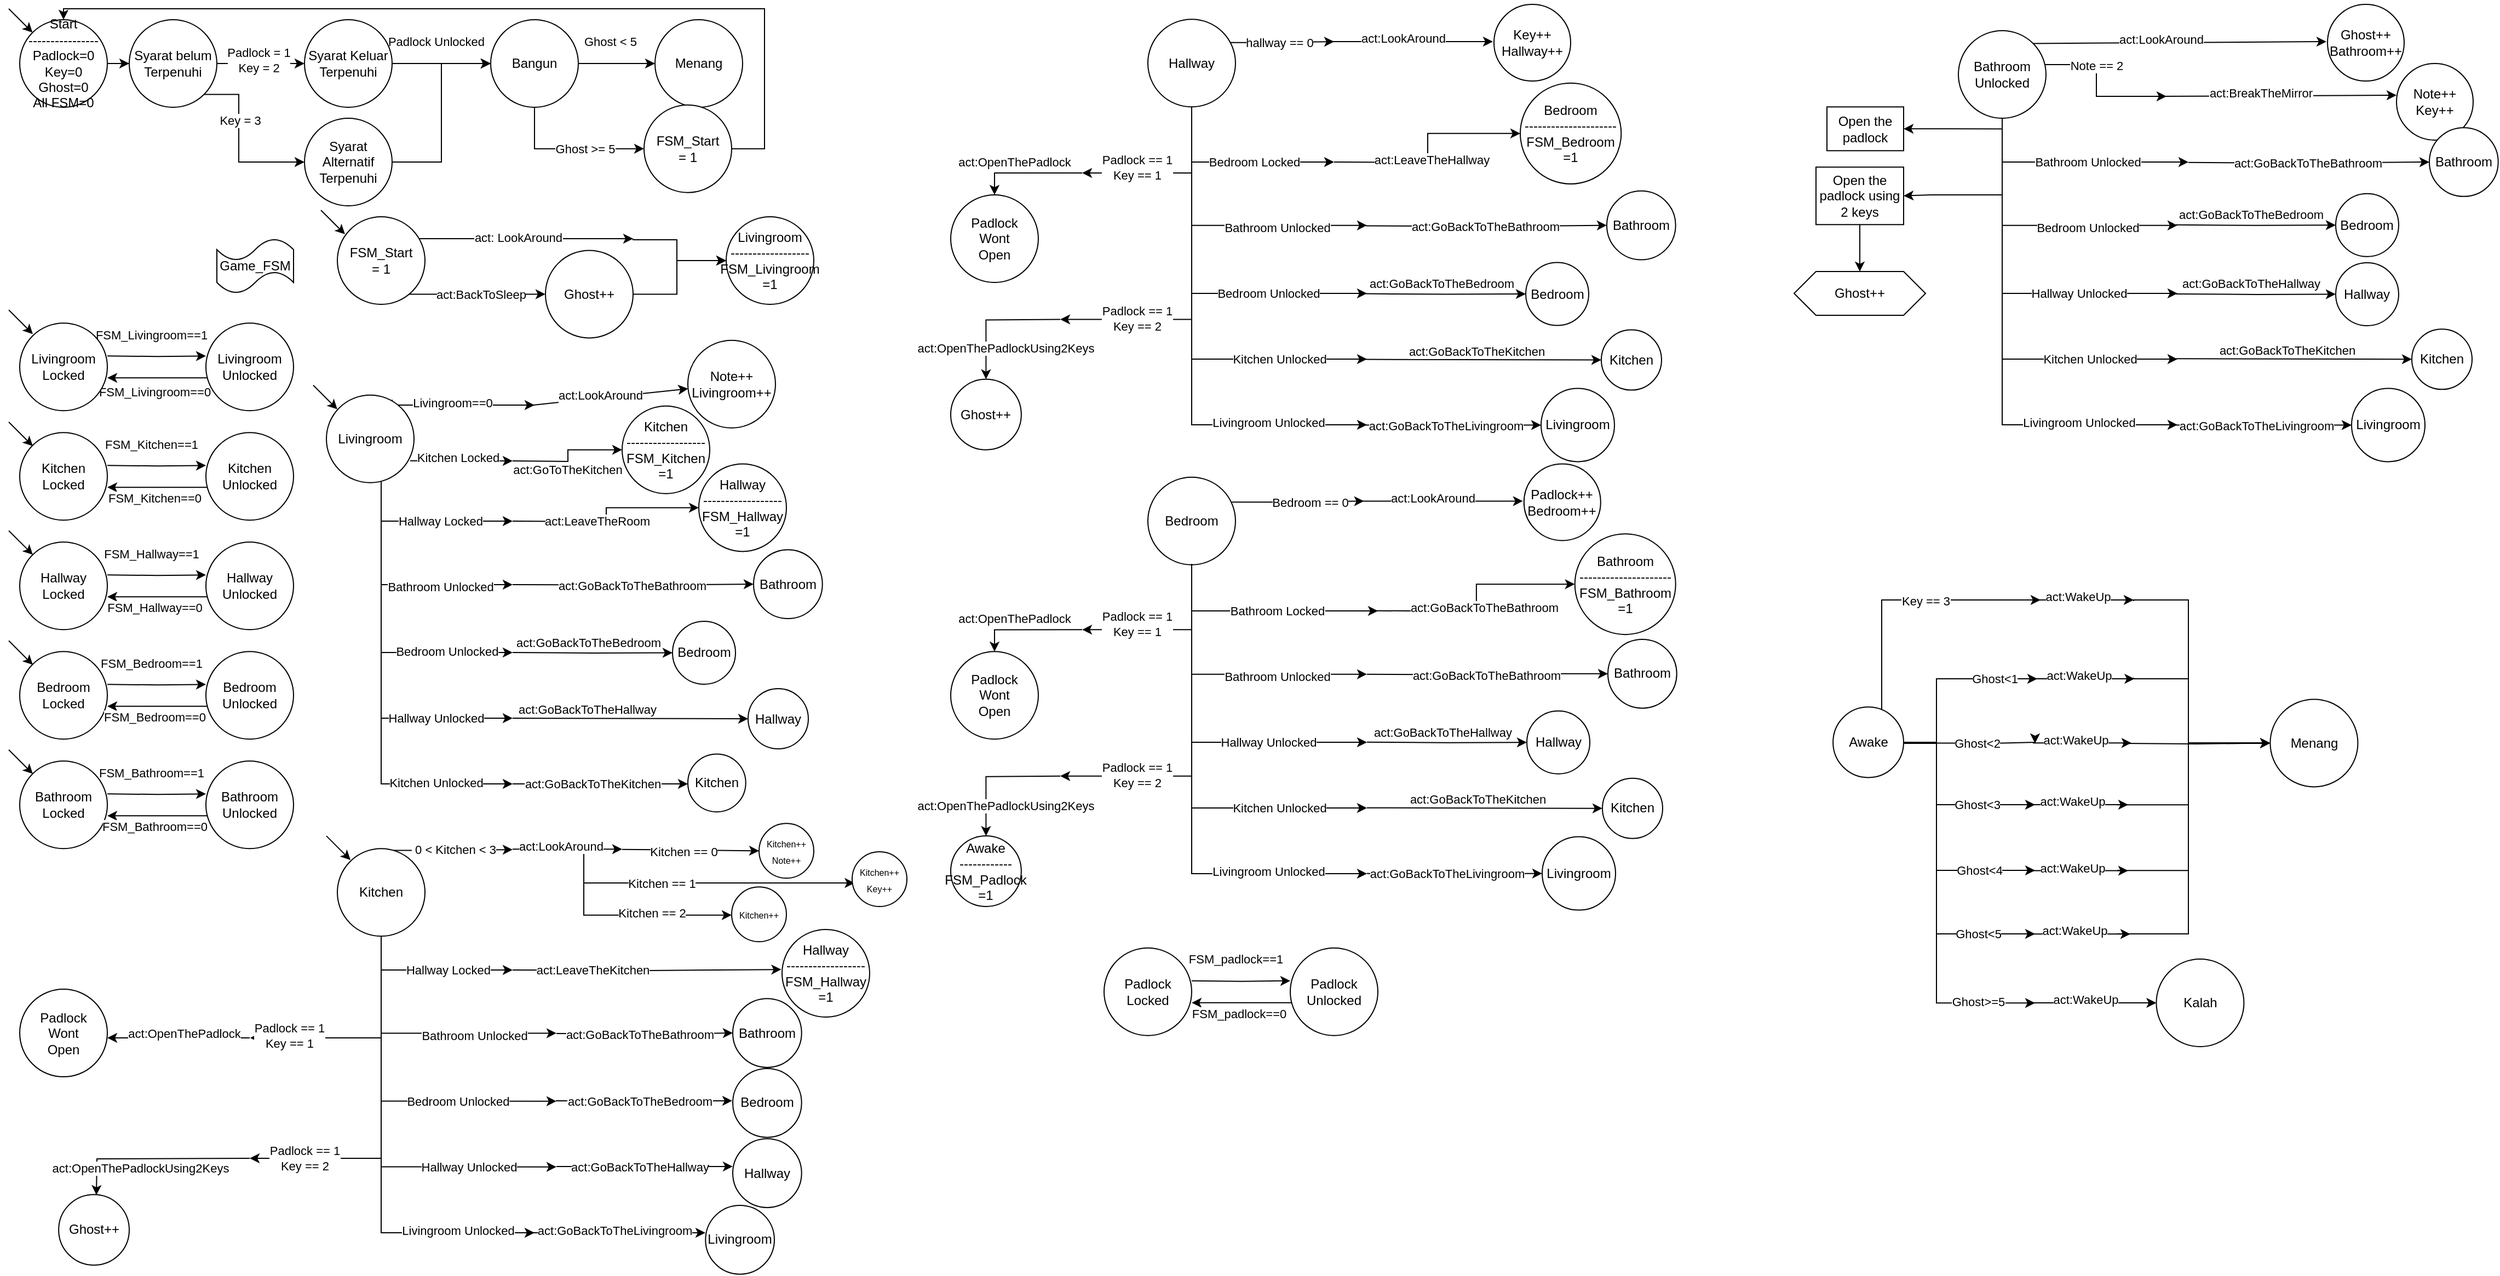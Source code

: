 <mxfile version="24.4.9" type="github">
  <diagram id="C5RBs43oDa-KdzZeNtuy" name="Page-1">
    <mxGraphModel dx="989" dy="509" grid="1" gridSize="10" guides="1" tooltips="1" connect="1" arrows="1" fold="1" page="1" pageScale="1" pageWidth="827" pageHeight="1169" math="0" shadow="0">
      <root>
        <mxCell id="WIyWlLk6GJQsqaUBKTNV-0" />
        <mxCell id="WIyWlLk6GJQsqaUBKTNV-1" parent="WIyWlLk6GJQsqaUBKTNV-0" />
        <mxCell id="Pw0hEaCwRAZkLy2Prb98-2" style="edgeStyle=orthogonalEdgeStyle;rounded=0;orthogonalLoop=1;jettySize=auto;html=1;entryX=0;entryY=0.5;entryDx=0;entryDy=0;" parent="WIyWlLk6GJQsqaUBKTNV-1" source="Pw0hEaCwRAZkLy2Prb98-0" target="Pw0hEaCwRAZkLy2Prb98-1" edge="1">
          <mxGeometry relative="1" as="geometry" />
        </mxCell>
        <mxCell id="Pw0hEaCwRAZkLy2Prb98-0" value="Start&lt;div&gt;----------------&lt;/div&gt;&lt;div&gt;Padlock=0&lt;/div&gt;&lt;div&gt;Key=0&lt;/div&gt;&lt;div&gt;Ghost=0&lt;/div&gt;&lt;div&gt;All FSM=0&lt;/div&gt;" style="ellipse;whiteSpace=wrap;html=1;aspect=fixed;" parent="WIyWlLk6GJQsqaUBKTNV-1" vertex="1">
          <mxGeometry x="20" y="20" width="80" height="80" as="geometry" />
        </mxCell>
        <mxCell id="Pw0hEaCwRAZkLy2Prb98-3" style="edgeStyle=orthogonalEdgeStyle;rounded=0;orthogonalLoop=1;jettySize=auto;html=1;entryX=0;entryY=0.5;entryDx=0;entryDy=0;" parent="WIyWlLk6GJQsqaUBKTNV-1" source="Pw0hEaCwRAZkLy2Prb98-1" target="Pw0hEaCwRAZkLy2Prb98-4" edge="1">
          <mxGeometry relative="1" as="geometry">
            <mxPoint x="280" y="60" as="targetPoint" />
          </mxGeometry>
        </mxCell>
        <mxCell id="Pw0hEaCwRAZkLy2Prb98-6" value="Padlock = 1&lt;div&gt;Key = 2&lt;/div&gt;" style="edgeLabel;html=1;align=center;verticalAlign=middle;resizable=0;points=[];" parent="Pw0hEaCwRAZkLy2Prb98-3" vertex="1" connectable="0">
          <mxGeometry x="-0.061" y="3" relative="1" as="geometry">
            <mxPoint as="offset" />
          </mxGeometry>
        </mxCell>
        <mxCell id="Pw0hEaCwRAZkLy2Prb98-8" style="edgeStyle=orthogonalEdgeStyle;rounded=0;orthogonalLoop=1;jettySize=auto;html=1;entryX=0;entryY=0.5;entryDx=0;entryDy=0;exitX=1;exitY=1;exitDx=0;exitDy=0;" parent="WIyWlLk6GJQsqaUBKTNV-1" source="Pw0hEaCwRAZkLy2Prb98-1" target="Pw0hEaCwRAZkLy2Prb98-7" edge="1">
          <mxGeometry relative="1" as="geometry">
            <Array as="points">
              <mxPoint x="220" y="88" />
              <mxPoint x="220" y="150" />
            </Array>
          </mxGeometry>
        </mxCell>
        <mxCell id="Pw0hEaCwRAZkLy2Prb98-9" value="Key = 3" style="edgeLabel;html=1;align=center;verticalAlign=middle;resizable=0;points=[];" parent="Pw0hEaCwRAZkLy2Prb98-8" vertex="1" connectable="0">
          <mxGeometry x="-0.276" y="1" relative="1" as="geometry">
            <mxPoint as="offset" />
          </mxGeometry>
        </mxCell>
        <mxCell id="Pw0hEaCwRAZkLy2Prb98-1" value="Syarat belum&lt;br&gt;Terpenuhi" style="ellipse;whiteSpace=wrap;html=1;aspect=fixed;" parent="WIyWlLk6GJQsqaUBKTNV-1" vertex="1">
          <mxGeometry x="120" y="20" width="80" height="80" as="geometry" />
        </mxCell>
        <mxCell id="Pw0hEaCwRAZkLy2Prb98-11" style="edgeStyle=orthogonalEdgeStyle;rounded=0;orthogonalLoop=1;jettySize=auto;html=1;entryX=0;entryY=0.5;entryDx=0;entryDy=0;" parent="WIyWlLk6GJQsqaUBKTNV-1" source="Pw0hEaCwRAZkLy2Prb98-4" target="Pw0hEaCwRAZkLy2Prb98-10" edge="1">
          <mxGeometry relative="1" as="geometry" />
        </mxCell>
        <mxCell id="Pw0hEaCwRAZkLy2Prb98-13" value="&lt;div&gt;Padlock Unlocked&lt;/div&gt;" style="edgeLabel;html=1;align=center;verticalAlign=middle;resizable=0;points=[];" parent="Pw0hEaCwRAZkLy2Prb98-11" vertex="1" connectable="0">
          <mxGeometry x="-0.14" relative="1" as="geometry">
            <mxPoint x="1" y="-20" as="offset" />
          </mxGeometry>
        </mxCell>
        <mxCell id="Pw0hEaCwRAZkLy2Prb98-14" style="edgeStyle=orthogonalEdgeStyle;rounded=0;orthogonalLoop=1;jettySize=auto;html=1;entryX=0;entryY=0.5;entryDx=0;entryDy=0;" parent="WIyWlLk6GJQsqaUBKTNV-1" source="Pw0hEaCwRAZkLy2Prb98-4" target="Pw0hEaCwRAZkLy2Prb98-10" edge="1">
          <mxGeometry relative="1" as="geometry" />
        </mxCell>
        <mxCell id="Pw0hEaCwRAZkLy2Prb98-4" value="Syarat Keluar&lt;br&gt;Terpenuhi" style="ellipse;whiteSpace=wrap;html=1;aspect=fixed;" parent="WIyWlLk6GJQsqaUBKTNV-1" vertex="1">
          <mxGeometry x="280" y="20" width="80" height="80" as="geometry" />
        </mxCell>
        <mxCell id="Pw0hEaCwRAZkLy2Prb98-12" style="edgeStyle=orthogonalEdgeStyle;rounded=0;orthogonalLoop=1;jettySize=auto;html=1;entryX=0;entryY=0.5;entryDx=0;entryDy=0;" parent="WIyWlLk6GJQsqaUBKTNV-1" source="Pw0hEaCwRAZkLy2Prb98-7" target="Pw0hEaCwRAZkLy2Prb98-10" edge="1">
          <mxGeometry relative="1" as="geometry" />
        </mxCell>
        <mxCell id="Pw0hEaCwRAZkLy2Prb98-7" value="Syarat Alternatif&lt;br&gt;Terpenuhi" style="ellipse;whiteSpace=wrap;html=1;aspect=fixed;" parent="WIyWlLk6GJQsqaUBKTNV-1" vertex="1">
          <mxGeometry x="280" y="110" width="80" height="80" as="geometry" />
        </mxCell>
        <mxCell id="Pw0hEaCwRAZkLy2Prb98-17" style="edgeStyle=orthogonalEdgeStyle;rounded=0;orthogonalLoop=1;jettySize=auto;html=1;entryX=0;entryY=0.5;entryDx=0;entryDy=0;" parent="WIyWlLk6GJQsqaUBKTNV-1" source="Pw0hEaCwRAZkLy2Prb98-10" target="Pw0hEaCwRAZkLy2Prb98-15" edge="1">
          <mxGeometry relative="1" as="geometry" />
        </mxCell>
        <mxCell id="Pw0hEaCwRAZkLy2Prb98-20" value="Ghost &amp;lt; 5" style="edgeLabel;html=1;align=center;verticalAlign=middle;resizable=0;points=[];" parent="Pw0hEaCwRAZkLy2Prb98-17" vertex="1" connectable="0">
          <mxGeometry x="-0.171" y="1" relative="1" as="geometry">
            <mxPoint y="-19" as="offset" />
          </mxGeometry>
        </mxCell>
        <mxCell id="Pw0hEaCwRAZkLy2Prb98-18" style="edgeStyle=orthogonalEdgeStyle;rounded=0;orthogonalLoop=1;jettySize=auto;html=1;entryX=0;entryY=0.5;entryDx=0;entryDy=0;" parent="WIyWlLk6GJQsqaUBKTNV-1" source="Pw0hEaCwRAZkLy2Prb98-10" target="vy8scNqJNVCFXgUL62Ip-20" edge="1">
          <mxGeometry relative="1" as="geometry">
            <mxPoint x="580.0" y="150" as="targetPoint" />
            <Array as="points">
              <mxPoint x="490" y="138" />
            </Array>
          </mxGeometry>
        </mxCell>
        <mxCell id="Pw0hEaCwRAZkLy2Prb98-19" value="Ghost &amp;gt;= 5" style="edgeLabel;html=1;align=center;verticalAlign=middle;resizable=0;points=[];" parent="Pw0hEaCwRAZkLy2Prb98-18" vertex="1" connectable="0">
          <mxGeometry x="0.213" relative="1" as="geometry">
            <mxPoint as="offset" />
          </mxGeometry>
        </mxCell>
        <mxCell id="Pw0hEaCwRAZkLy2Prb98-10" value="Bangun" style="ellipse;whiteSpace=wrap;html=1;aspect=fixed;" parent="WIyWlLk6GJQsqaUBKTNV-1" vertex="1">
          <mxGeometry x="450" y="20" width="80" height="80" as="geometry" />
        </mxCell>
        <mxCell id="Pw0hEaCwRAZkLy2Prb98-15" value="Menang" style="ellipse;whiteSpace=wrap;html=1;aspect=fixed;" parent="WIyWlLk6GJQsqaUBKTNV-1" vertex="1">
          <mxGeometry x="600" y="20" width="80" height="80" as="geometry" />
        </mxCell>
        <mxCell id="Pw0hEaCwRAZkLy2Prb98-33" style="edgeStyle=orthogonalEdgeStyle;rounded=0;orthogonalLoop=1;jettySize=auto;html=1;entryX=0;entryY=0.5;entryDx=0;entryDy=0;" parent="WIyWlLk6GJQsqaUBKTNV-1" source="Pw0hEaCwRAZkLy2Prb98-29" edge="1">
          <mxGeometry relative="1" as="geometry">
            <Array as="points">
              <mxPoint x="520" y="220" />
            </Array>
            <mxPoint x="580" y="220" as="targetPoint" />
          </mxGeometry>
        </mxCell>
        <mxCell id="vy8scNqJNVCFXgUL62Ip-0" value="act: LookAround" style="edgeLabel;html=1;align=center;verticalAlign=middle;resizable=0;points=[];" vertex="1" connectable="0" parent="Pw0hEaCwRAZkLy2Prb98-33">
          <mxGeometry x="-0.076" y="1" relative="1" as="geometry">
            <mxPoint as="offset" />
          </mxGeometry>
        </mxCell>
        <mxCell id="Pw0hEaCwRAZkLy2Prb98-35" style="edgeStyle=orthogonalEdgeStyle;rounded=0;orthogonalLoop=1;jettySize=auto;html=1;entryX=0;entryY=0.5;entryDx=0;entryDy=0;" parent="WIyWlLk6GJQsqaUBKTNV-1" source="Pw0hEaCwRAZkLy2Prb98-29" target="vy8scNqJNVCFXgUL62Ip-17" edge="1">
          <mxGeometry relative="1" as="geometry">
            <Array as="points">
              <mxPoint x="430" y="270" />
            </Array>
            <mxPoint x="490" y="270" as="targetPoint" />
          </mxGeometry>
        </mxCell>
        <mxCell id="vy8scNqJNVCFXgUL62Ip-1" value="act:BackToSleep" style="edgeLabel;html=1;align=center;verticalAlign=middle;resizable=0;points=[];" vertex="1" connectable="0" parent="Pw0hEaCwRAZkLy2Prb98-35">
          <mxGeometry x="-0.23" relative="1" as="geometry">
            <mxPoint x="17" as="offset" />
          </mxGeometry>
        </mxCell>
        <mxCell id="Pw0hEaCwRAZkLy2Prb98-29" value="FSM_Start &lt;br&gt;= 1" style="ellipse;whiteSpace=wrap;html=1;aspect=fixed;" parent="WIyWlLk6GJQsqaUBKTNV-1" vertex="1">
          <mxGeometry x="310" y="200" width="80" height="80" as="geometry" />
        </mxCell>
        <mxCell id="Pw0hEaCwRAZkLy2Prb98-30" value="Game_FSM" style="shape=tape;whiteSpace=wrap;html=1;" parent="WIyWlLk6GJQsqaUBKTNV-1" vertex="1">
          <mxGeometry x="200" y="220" width="70" height="50" as="geometry" />
        </mxCell>
        <mxCell id="Pw0hEaCwRAZkLy2Prb98-90" style="edgeStyle=orthogonalEdgeStyle;rounded=0;orthogonalLoop=1;jettySize=auto;html=1;exitX=1;exitY=0.5;exitDx=0;exitDy=0;entryX=0;entryY=0.5;entryDx=0;entryDy=0;" parent="WIyWlLk6GJQsqaUBKTNV-1" source="vy8scNqJNVCFXgUL62Ip-17" target="vy8scNqJNVCFXgUL62Ip-174" edge="1">
          <mxGeometry relative="1" as="geometry">
            <mxPoint x="680" y="240" as="targetPoint" />
            <mxPoint x="689.966" y="270.034" as="sourcePoint" />
            <Array as="points">
              <mxPoint x="620" y="271" />
              <mxPoint x="620" y="240" />
            </Array>
          </mxGeometry>
        </mxCell>
        <mxCell id="Pw0hEaCwRAZkLy2Prb98-46" style="edgeStyle=orthogonalEdgeStyle;rounded=0;orthogonalLoop=1;jettySize=auto;html=1;entryX=0;entryY=0.375;entryDx=0;entryDy=0;entryPerimeter=0;" parent="WIyWlLk6GJQsqaUBKTNV-1" target="Pw0hEaCwRAZkLy2Prb98-42" edge="1">
          <mxGeometry relative="1" as="geometry">
            <mxPoint x="100.0" y="327.14" as="sourcePoint" />
            <mxPoint x="190.0" y="327.14" as="targetPoint" />
          </mxGeometry>
        </mxCell>
        <mxCell id="Pw0hEaCwRAZkLy2Prb98-47" value="FSM_Livingroom==1" style="edgeLabel;html=1;align=center;verticalAlign=middle;resizable=0;points=[];" parent="Pw0hEaCwRAZkLy2Prb98-46" vertex="1" connectable="0">
          <mxGeometry x="-0.391" y="1" relative="1" as="geometry">
            <mxPoint x="12" y="-19" as="offset" />
          </mxGeometry>
        </mxCell>
        <mxCell id="Pw0hEaCwRAZkLy2Prb98-44" style="edgeStyle=orthogonalEdgeStyle;rounded=0;orthogonalLoop=1;jettySize=auto;html=1;" parent="WIyWlLk6GJQsqaUBKTNV-1" source="Pw0hEaCwRAZkLy2Prb98-42" edge="1">
          <mxGeometry relative="1" as="geometry">
            <mxPoint x="100" y="347.14" as="targetPoint" />
            <Array as="points">
              <mxPoint x="100" y="347.14" />
            </Array>
          </mxGeometry>
        </mxCell>
        <mxCell id="Pw0hEaCwRAZkLy2Prb98-48" value="FSM_Livingroom==0" style="edgeLabel;html=1;align=center;verticalAlign=middle;resizable=0;points=[];" parent="Pw0hEaCwRAZkLy2Prb98-44" vertex="1" connectable="0">
          <mxGeometry x="0.074" y="1" relative="1" as="geometry">
            <mxPoint y="12" as="offset" />
          </mxGeometry>
        </mxCell>
        <mxCell id="Pw0hEaCwRAZkLy2Prb98-42" value="Livingroom&lt;br&gt;Unlocked" style="ellipse;whiteSpace=wrap;html=1;aspect=fixed;" parent="WIyWlLk6GJQsqaUBKTNV-1" vertex="1">
          <mxGeometry x="190" y="297.14" width="80" height="80" as="geometry" />
        </mxCell>
        <mxCell id="Pw0hEaCwRAZkLy2Prb98-50" style="edgeStyle=orthogonalEdgeStyle;rounded=0;orthogonalLoop=1;jettySize=auto;html=1;entryX=0;entryY=0.375;entryDx=0;entryDy=0;entryPerimeter=0;" parent="WIyWlLk6GJQsqaUBKTNV-1" target="Pw0hEaCwRAZkLy2Prb98-55" edge="1">
          <mxGeometry relative="1" as="geometry">
            <mxPoint x="100.0" y="427.14" as="sourcePoint" />
            <mxPoint x="190.0" y="427.14" as="targetPoint" />
          </mxGeometry>
        </mxCell>
        <mxCell id="Pw0hEaCwRAZkLy2Prb98-51" value="FSM_Kitchen==1" style="edgeLabel;html=1;align=center;verticalAlign=middle;resizable=0;points=[];" parent="Pw0hEaCwRAZkLy2Prb98-50" vertex="1" connectable="0">
          <mxGeometry x="-0.391" y="1" relative="1" as="geometry">
            <mxPoint x="12" y="-19" as="offset" />
          </mxGeometry>
        </mxCell>
        <mxCell id="Pw0hEaCwRAZkLy2Prb98-52" value="Kitchen Locked" style="ellipse;whiteSpace=wrap;html=1;aspect=fixed;" parent="WIyWlLk6GJQsqaUBKTNV-1" vertex="1">
          <mxGeometry x="20" y="397.14" width="80" height="80" as="geometry" />
        </mxCell>
        <mxCell id="Pw0hEaCwRAZkLy2Prb98-53" style="edgeStyle=orthogonalEdgeStyle;rounded=0;orthogonalLoop=1;jettySize=auto;html=1;" parent="WIyWlLk6GJQsqaUBKTNV-1" source="Pw0hEaCwRAZkLy2Prb98-55" edge="1">
          <mxGeometry relative="1" as="geometry">
            <mxPoint x="100" y="447.14" as="targetPoint" />
            <Array as="points">
              <mxPoint x="100" y="447.14" />
            </Array>
          </mxGeometry>
        </mxCell>
        <mxCell id="Pw0hEaCwRAZkLy2Prb98-54" value="FSM_Kitchen==0" style="edgeLabel;html=1;align=center;verticalAlign=middle;resizable=0;points=[];" parent="Pw0hEaCwRAZkLy2Prb98-53" vertex="1" connectable="0">
          <mxGeometry x="0.074" y="1" relative="1" as="geometry">
            <mxPoint y="9" as="offset" />
          </mxGeometry>
        </mxCell>
        <mxCell id="Pw0hEaCwRAZkLy2Prb98-55" value="Kitchen&lt;br&gt;Unlocked" style="ellipse;whiteSpace=wrap;html=1;aspect=fixed;" parent="WIyWlLk6GJQsqaUBKTNV-1" vertex="1">
          <mxGeometry x="190" y="397.14" width="80" height="80" as="geometry" />
        </mxCell>
        <mxCell id="Pw0hEaCwRAZkLy2Prb98-56" style="edgeStyle=orthogonalEdgeStyle;rounded=0;orthogonalLoop=1;jettySize=auto;html=1;entryX=0;entryY=0.375;entryDx=0;entryDy=0;entryPerimeter=0;" parent="WIyWlLk6GJQsqaUBKTNV-1" target="Pw0hEaCwRAZkLy2Prb98-61" edge="1">
          <mxGeometry relative="1" as="geometry">
            <mxPoint x="100.0" y="527.14" as="sourcePoint" />
            <mxPoint x="190.0" y="527.14" as="targetPoint" />
          </mxGeometry>
        </mxCell>
        <mxCell id="Pw0hEaCwRAZkLy2Prb98-57" value="FSM_Hallway==1" style="edgeLabel;html=1;align=center;verticalAlign=middle;resizable=0;points=[];" parent="Pw0hEaCwRAZkLy2Prb98-56" vertex="1" connectable="0">
          <mxGeometry x="-0.391" y="1" relative="1" as="geometry">
            <mxPoint x="12" y="-19" as="offset" />
          </mxGeometry>
        </mxCell>
        <mxCell id="Pw0hEaCwRAZkLy2Prb98-58" value="Hallway Locked" style="ellipse;whiteSpace=wrap;html=1;aspect=fixed;" parent="WIyWlLk6GJQsqaUBKTNV-1" vertex="1">
          <mxGeometry x="20" y="497.14" width="80" height="80" as="geometry" />
        </mxCell>
        <mxCell id="Pw0hEaCwRAZkLy2Prb98-59" style="edgeStyle=orthogonalEdgeStyle;rounded=0;orthogonalLoop=1;jettySize=auto;html=1;" parent="WIyWlLk6GJQsqaUBKTNV-1" source="Pw0hEaCwRAZkLy2Prb98-61" edge="1">
          <mxGeometry relative="1" as="geometry">
            <mxPoint x="100" y="547.14" as="targetPoint" />
            <Array as="points">
              <mxPoint x="100" y="547.14" />
            </Array>
          </mxGeometry>
        </mxCell>
        <mxCell id="Pw0hEaCwRAZkLy2Prb98-60" value="FSM_Hallway==0" style="edgeLabel;html=1;align=center;verticalAlign=middle;resizable=0;points=[];" parent="Pw0hEaCwRAZkLy2Prb98-59" vertex="1" connectable="0">
          <mxGeometry x="0.074" y="1" relative="1" as="geometry">
            <mxPoint y="9" as="offset" />
          </mxGeometry>
        </mxCell>
        <mxCell id="Pw0hEaCwRAZkLy2Prb98-61" value="Hallway&lt;div&gt;Unlocked&lt;/div&gt;" style="ellipse;whiteSpace=wrap;html=1;aspect=fixed;" parent="WIyWlLk6GJQsqaUBKTNV-1" vertex="1">
          <mxGeometry x="190" y="497.14" width="80" height="80" as="geometry" />
        </mxCell>
        <mxCell id="Pw0hEaCwRAZkLy2Prb98-62" style="edgeStyle=orthogonalEdgeStyle;rounded=0;orthogonalLoop=1;jettySize=auto;html=1;entryX=0;entryY=0.375;entryDx=0;entryDy=0;entryPerimeter=0;" parent="WIyWlLk6GJQsqaUBKTNV-1" target="Pw0hEaCwRAZkLy2Prb98-67" edge="1">
          <mxGeometry relative="1" as="geometry">
            <mxPoint x="100.0" y="627.14" as="sourcePoint" />
            <mxPoint x="190.0" y="627.14" as="targetPoint" />
          </mxGeometry>
        </mxCell>
        <mxCell id="Pw0hEaCwRAZkLy2Prb98-63" value="FSM_Bedroom==1" style="edgeLabel;html=1;align=center;verticalAlign=middle;resizable=0;points=[];" parent="Pw0hEaCwRAZkLy2Prb98-62" vertex="1" connectable="0">
          <mxGeometry x="-0.391" y="1" relative="1" as="geometry">
            <mxPoint x="12" y="-19" as="offset" />
          </mxGeometry>
        </mxCell>
        <mxCell id="Pw0hEaCwRAZkLy2Prb98-64" value="Bedroom&lt;div&gt;Locked&lt;/div&gt;" style="ellipse;whiteSpace=wrap;html=1;aspect=fixed;" parent="WIyWlLk6GJQsqaUBKTNV-1" vertex="1">
          <mxGeometry x="20" y="597.14" width="80" height="80" as="geometry" />
        </mxCell>
        <mxCell id="Pw0hEaCwRAZkLy2Prb98-65" style="edgeStyle=orthogonalEdgeStyle;rounded=0;orthogonalLoop=1;jettySize=auto;html=1;" parent="WIyWlLk6GJQsqaUBKTNV-1" source="Pw0hEaCwRAZkLy2Prb98-67" edge="1">
          <mxGeometry relative="1" as="geometry">
            <mxPoint x="100" y="647.14" as="targetPoint" />
            <Array as="points">
              <mxPoint x="100" y="647.14" />
            </Array>
          </mxGeometry>
        </mxCell>
        <mxCell id="Pw0hEaCwRAZkLy2Prb98-66" value="FSM_Bedroom==0" style="edgeLabel;html=1;align=center;verticalAlign=middle;resizable=0;points=[];" parent="Pw0hEaCwRAZkLy2Prb98-65" vertex="1" connectable="0">
          <mxGeometry x="0.074" y="1" relative="1" as="geometry">
            <mxPoint y="9" as="offset" />
          </mxGeometry>
        </mxCell>
        <mxCell id="Pw0hEaCwRAZkLy2Prb98-67" value="Bedroom&lt;div&gt;Unlocked&lt;/div&gt;" style="ellipse;whiteSpace=wrap;html=1;aspect=fixed;" parent="WIyWlLk6GJQsqaUBKTNV-1" vertex="1">
          <mxGeometry x="190" y="597.14" width="80" height="80" as="geometry" />
        </mxCell>
        <mxCell id="Pw0hEaCwRAZkLy2Prb98-68" style="edgeStyle=orthogonalEdgeStyle;rounded=0;orthogonalLoop=1;jettySize=auto;html=1;entryX=0;entryY=0.375;entryDx=0;entryDy=0;entryPerimeter=0;" parent="WIyWlLk6GJQsqaUBKTNV-1" target="Pw0hEaCwRAZkLy2Prb98-73" edge="1">
          <mxGeometry relative="1" as="geometry">
            <mxPoint x="100.0" y="727.14" as="sourcePoint" />
            <mxPoint x="190.0" y="727.14" as="targetPoint" />
          </mxGeometry>
        </mxCell>
        <mxCell id="Pw0hEaCwRAZkLy2Prb98-69" value="FSM_Bathroom==1" style="edgeLabel;html=1;align=center;verticalAlign=middle;resizable=0;points=[];" parent="Pw0hEaCwRAZkLy2Prb98-68" vertex="1" connectable="0">
          <mxGeometry x="-0.391" y="1" relative="1" as="geometry">
            <mxPoint x="12" y="-19" as="offset" />
          </mxGeometry>
        </mxCell>
        <mxCell id="Pw0hEaCwRAZkLy2Prb98-70" value="Bathroom&lt;div&gt;Locked&lt;/div&gt;" style="ellipse;whiteSpace=wrap;html=1;aspect=fixed;" parent="WIyWlLk6GJQsqaUBKTNV-1" vertex="1">
          <mxGeometry x="20" y="697.14" width="80" height="80" as="geometry" />
        </mxCell>
        <mxCell id="Pw0hEaCwRAZkLy2Prb98-71" style="edgeStyle=orthogonalEdgeStyle;rounded=0;orthogonalLoop=1;jettySize=auto;html=1;" parent="WIyWlLk6GJQsqaUBKTNV-1" source="Pw0hEaCwRAZkLy2Prb98-73" edge="1">
          <mxGeometry relative="1" as="geometry">
            <mxPoint x="100" y="747.14" as="targetPoint" />
            <Array as="points">
              <mxPoint x="100" y="747.14" />
            </Array>
          </mxGeometry>
        </mxCell>
        <mxCell id="Pw0hEaCwRAZkLy2Prb98-72" value="FSM_Bathroom==0" style="edgeLabel;html=1;align=center;verticalAlign=middle;resizable=0;points=[];" parent="Pw0hEaCwRAZkLy2Prb98-71" vertex="1" connectable="0">
          <mxGeometry x="0.074" y="1" relative="1" as="geometry">
            <mxPoint y="9" as="offset" />
          </mxGeometry>
        </mxCell>
        <mxCell id="Pw0hEaCwRAZkLy2Prb98-73" value="Bathroom&lt;div&gt;Unlocked&lt;/div&gt;" style="ellipse;whiteSpace=wrap;html=1;aspect=fixed;" parent="WIyWlLk6GJQsqaUBKTNV-1" vertex="1">
          <mxGeometry x="190" y="697.14" width="80" height="80" as="geometry" />
        </mxCell>
        <mxCell id="Pw0hEaCwRAZkLy2Prb98-77" style="edgeStyle=orthogonalEdgeStyle;rounded=0;orthogonalLoop=1;jettySize=auto;html=1;exitX=1;exitY=0.5;exitDx=0;exitDy=0;" parent="WIyWlLk6GJQsqaUBKTNV-1" edge="1">
          <mxGeometry relative="1" as="geometry">
            <Array as="points">
              <mxPoint x="360" y="372.14" />
            </Array>
            <mxPoint x="360.0" y="367.14" as="sourcePoint" />
            <mxPoint x="490" y="372" as="targetPoint" />
          </mxGeometry>
        </mxCell>
        <mxCell id="Pw0hEaCwRAZkLy2Prb98-85" value="Livingroom==0" style="edgeLabel;html=1;align=center;verticalAlign=middle;resizable=0;points=[];" parent="Pw0hEaCwRAZkLy2Prb98-77" vertex="1" connectable="0">
          <mxGeometry x="-0.109" y="2" relative="1" as="geometry">
            <mxPoint as="offset" />
          </mxGeometry>
        </mxCell>
        <mxCell id="Pw0hEaCwRAZkLy2Prb98-78" style="edgeStyle=orthogonalEdgeStyle;rounded=0;orthogonalLoop=1;jettySize=auto;html=1;" parent="WIyWlLk6GJQsqaUBKTNV-1" edge="1">
          <mxGeometry relative="1" as="geometry">
            <Array as="points">
              <mxPoint x="400" y="422.85" />
              <mxPoint x="400" y="422.85" />
            </Array>
            <mxPoint x="376.458" y="422.85" as="sourcePoint" />
            <mxPoint x="470" y="423" as="targetPoint" />
          </mxGeometry>
        </mxCell>
        <mxCell id="Pw0hEaCwRAZkLy2Prb98-86" value="Kitchen Locked" style="edgeLabel;html=1;align=center;verticalAlign=middle;resizable=0;points=[];" parent="Pw0hEaCwRAZkLy2Prb98-78" vertex="1" connectable="0">
          <mxGeometry x="-0.24" relative="1" as="geometry">
            <mxPoint x="8" y="-3" as="offset" />
          </mxGeometry>
        </mxCell>
        <mxCell id="Pw0hEaCwRAZkLy2Prb98-96" style="edgeStyle=orthogonalEdgeStyle;rounded=0;orthogonalLoop=1;jettySize=auto;html=1;" parent="WIyWlLk6GJQsqaUBKTNV-1" edge="1">
          <mxGeometry relative="1" as="geometry">
            <mxPoint x="350" y="432.85" as="sourcePoint" />
            <Array as="points">
              <mxPoint x="350" y="477.85" />
            </Array>
            <mxPoint x="470" y="478" as="targetPoint" />
          </mxGeometry>
        </mxCell>
        <mxCell id="Pw0hEaCwRAZkLy2Prb98-97" value="Hallway Locked" style="edgeLabel;html=1;align=center;verticalAlign=middle;resizable=0;points=[];" parent="Pw0hEaCwRAZkLy2Prb98-96" vertex="1" connectable="0">
          <mxGeometry x="0.044" y="-2" relative="1" as="geometry">
            <mxPoint x="13" y="-2" as="offset" />
          </mxGeometry>
        </mxCell>
        <mxCell id="Pw0hEaCwRAZkLy2Prb98-123" style="edgeStyle=orthogonalEdgeStyle;rounded=0;orthogonalLoop=1;jettySize=auto;html=1;" parent="WIyWlLk6GJQsqaUBKTNV-1" edge="1">
          <mxGeometry relative="1" as="geometry">
            <mxPoint x="350" y="432.85" as="sourcePoint" />
            <Array as="points">
              <mxPoint x="350" y="535.85" />
            </Array>
            <mxPoint x="470" y="536" as="targetPoint" />
          </mxGeometry>
        </mxCell>
        <mxCell id="Pw0hEaCwRAZkLy2Prb98-124" value="Bathroom Unlocked" style="edgeLabel;html=1;align=center;verticalAlign=middle;resizable=0;points=[];" parent="Pw0hEaCwRAZkLy2Prb98-123" vertex="1" connectable="0">
          <mxGeometry x="0.273" y="-3" relative="1" as="geometry">
            <mxPoint x="15" y="-1" as="offset" />
          </mxGeometry>
        </mxCell>
        <mxCell id="Pw0hEaCwRAZkLy2Prb98-131" style="edgeStyle=orthogonalEdgeStyle;rounded=0;orthogonalLoop=1;jettySize=auto;html=1;" parent="WIyWlLk6GJQsqaUBKTNV-1" edge="1">
          <mxGeometry relative="1" as="geometry">
            <mxPoint x="350" y="432.85" as="sourcePoint" />
            <Array as="points">
              <mxPoint x="350" y="597.85" />
            </Array>
            <mxPoint x="470" y="598" as="targetPoint" />
          </mxGeometry>
        </mxCell>
        <mxCell id="Pw0hEaCwRAZkLy2Prb98-136" style="edgeStyle=orthogonalEdgeStyle;rounded=0;orthogonalLoop=1;jettySize=auto;html=1;" parent="WIyWlLk6GJQsqaUBKTNV-1" edge="1">
          <mxGeometry relative="1" as="geometry">
            <mxPoint x="350" y="432.85" as="sourcePoint" />
            <Array as="points">
              <mxPoint x="350" y="657.85" />
            </Array>
            <mxPoint x="470" y="658" as="targetPoint" />
          </mxGeometry>
        </mxCell>
        <mxCell id="Pw0hEaCwRAZkLy2Prb98-141" style="edgeStyle=orthogonalEdgeStyle;rounded=0;orthogonalLoop=1;jettySize=auto;html=1;exitX=0;exitY=0.5;exitDx=0;exitDy=0;exitPerimeter=0;" parent="WIyWlLk6GJQsqaUBKTNV-1" edge="1">
          <mxGeometry relative="1" as="geometry">
            <mxPoint x="350.0" y="427.85" as="sourcePoint" />
            <Array as="points">
              <mxPoint x="350" y="717.85" />
            </Array>
            <mxPoint x="470" y="718" as="targetPoint" />
          </mxGeometry>
        </mxCell>
        <mxCell id="Pw0hEaCwRAZkLy2Prb98-80" style="edgeStyle=orthogonalEdgeStyle;rounded=0;orthogonalLoop=1;jettySize=auto;html=1;entryX=0;entryY=0.5;entryDx=0;entryDy=0;" parent="WIyWlLk6GJQsqaUBKTNV-1" target="vy8scNqJNVCFXgUL62Ip-29" edge="1">
          <mxGeometry relative="1" as="geometry">
            <mxPoint x="620" y="422.85" as="targetPoint" />
            <mxPoint x="470" y="423" as="sourcePoint" />
          </mxGeometry>
        </mxCell>
        <mxCell id="vy8scNqJNVCFXgUL62Ip-28" value="act:GoToTheKitchen" style="edgeLabel;html=1;align=center;verticalAlign=middle;resizable=0;points=[];" vertex="1" connectable="0" parent="Pw0hEaCwRAZkLy2Prb98-80">
          <mxGeometry x="-0.495" relative="1" as="geometry">
            <mxPoint x="22" y="7" as="offset" />
          </mxGeometry>
        </mxCell>
        <mxCell id="Pw0hEaCwRAZkLy2Prb98-98" style="edgeStyle=orthogonalEdgeStyle;rounded=0;orthogonalLoop=1;jettySize=auto;html=1;entryX=0;entryY=0.5;entryDx=0;entryDy=0;" parent="WIyWlLk6GJQsqaUBKTNV-1" target="vy8scNqJNVCFXgUL62Ip-32" edge="1">
          <mxGeometry relative="1" as="geometry">
            <mxPoint x="620" y="477.85" as="targetPoint" />
            <mxPoint x="470" y="478" as="sourcePoint" />
          </mxGeometry>
        </mxCell>
        <mxCell id="vy8scNqJNVCFXgUL62Ip-31" value="act:LeaveTheRoom" style="edgeLabel;html=1;align=center;verticalAlign=middle;resizable=0;points=[];" vertex="1" connectable="0" parent="Pw0hEaCwRAZkLy2Prb98-98">
          <mxGeometry x="-0.254" y="-1" relative="1" as="geometry">
            <mxPoint x="9" y="-2" as="offset" />
          </mxGeometry>
        </mxCell>
        <mxCell id="Pw0hEaCwRAZkLy2Prb98-122" style="edgeStyle=orthogonalEdgeStyle;rounded=0;orthogonalLoop=1;jettySize=auto;html=1;entryX=0;entryY=0.5;entryDx=0;entryDy=0;" parent="WIyWlLk6GJQsqaUBKTNV-1" target="vy8scNqJNVCFXgUL62Ip-34" edge="1">
          <mxGeometry relative="1" as="geometry">
            <mxPoint x="470" y="536" as="sourcePoint" />
            <mxPoint x="640.0" y="535.71" as="targetPoint" />
          </mxGeometry>
        </mxCell>
        <mxCell id="vy8scNqJNVCFXgUL62Ip-33" value="act:GoBackToTheBathroom" style="edgeLabel;html=1;align=center;verticalAlign=middle;resizable=0;points=[];" vertex="1" connectable="0" parent="Pw0hEaCwRAZkLy2Prb98-122">
          <mxGeometry x="-0.077" relative="1" as="geometry">
            <mxPoint x="7" as="offset" />
          </mxGeometry>
        </mxCell>
        <mxCell id="Pw0hEaCwRAZkLy2Prb98-127" value="Bedroom Unlocked" style="edgeLabel;html=1;align=center;verticalAlign=middle;resizable=0;points=[];" parent="WIyWlLk6GJQsqaUBKTNV-1" vertex="1" connectable="0">
          <mxGeometry x="410.005" y="597.14" as="geometry" />
        </mxCell>
        <mxCell id="Pw0hEaCwRAZkLy2Prb98-128" style="edgeStyle=orthogonalEdgeStyle;rounded=0;orthogonalLoop=1;jettySize=auto;html=1;entryX=0;entryY=0.5;entryDx=0;entryDy=0;" parent="WIyWlLk6GJQsqaUBKTNV-1" target="vy8scNqJNVCFXgUL62Ip-35" edge="1">
          <mxGeometry relative="1" as="geometry">
            <mxPoint x="470" y="598" as="sourcePoint" />
            <mxPoint x="610" y="598" as="targetPoint" />
          </mxGeometry>
        </mxCell>
        <mxCell id="vy8scNqJNVCFXgUL62Ip-36" value="act:GoBackToTheBedroom" style="edgeLabel;html=1;align=center;verticalAlign=middle;resizable=0;points=[];" vertex="1" connectable="0" parent="Pw0hEaCwRAZkLy2Prb98-128">
          <mxGeometry x="-0.011" y="1" relative="1" as="geometry">
            <mxPoint x="-4" y="-9" as="offset" />
          </mxGeometry>
        </mxCell>
        <mxCell id="Pw0hEaCwRAZkLy2Prb98-132" value="Hallway Unlocked" style="edgeLabel;html=1;align=center;verticalAlign=middle;resizable=0;points=[];" parent="WIyWlLk6GJQsqaUBKTNV-1" vertex="1" connectable="0">
          <mxGeometry x="400.005" y="657.85" as="geometry" />
        </mxCell>
        <mxCell id="Pw0hEaCwRAZkLy2Prb98-133" style="edgeStyle=orthogonalEdgeStyle;rounded=0;orthogonalLoop=1;jettySize=auto;html=1;entryX=0;entryY=0.5;entryDx=0;entryDy=0;" parent="WIyWlLk6GJQsqaUBKTNV-1" target="vy8scNqJNVCFXgUL62Ip-38" edge="1">
          <mxGeometry relative="1" as="geometry">
            <mxPoint x="470" y="658" as="sourcePoint" />
            <mxPoint x="680" y="658" as="targetPoint" />
          </mxGeometry>
        </mxCell>
        <mxCell id="vy8scNqJNVCFXgUL62Ip-37" value="act:GoBackToTheHallway" style="edgeLabel;html=1;align=center;verticalAlign=middle;resizable=0;points=[];" vertex="1" connectable="0" parent="Pw0hEaCwRAZkLy2Prb98-133">
          <mxGeometry x="-0.2" y="-1" relative="1" as="geometry">
            <mxPoint x="-18" y="-9" as="offset" />
          </mxGeometry>
        </mxCell>
        <mxCell id="Pw0hEaCwRAZkLy2Prb98-137" value="Kitchen Unlocked" style="edgeLabel;html=1;align=center;verticalAlign=middle;resizable=0;points=[];" parent="WIyWlLk6GJQsqaUBKTNV-1" vertex="1" connectable="0">
          <mxGeometry x="400.005" y="717.14" as="geometry" />
        </mxCell>
        <mxCell id="Pw0hEaCwRAZkLy2Prb98-138" style="edgeStyle=orthogonalEdgeStyle;rounded=0;orthogonalLoop=1;jettySize=auto;html=1;" parent="WIyWlLk6GJQsqaUBKTNV-1" edge="1">
          <mxGeometry relative="1" as="geometry">
            <mxPoint x="470" y="718" as="sourcePoint" />
            <mxPoint x="630" y="718" as="targetPoint" />
          </mxGeometry>
        </mxCell>
        <mxCell id="vy8scNqJNVCFXgUL62Ip-39" value="act:GoBackToTheKitchen" style="edgeLabel;html=1;align=center;verticalAlign=middle;resizable=0;points=[];" vertex="1" connectable="0" parent="Pw0hEaCwRAZkLy2Prb98-138">
          <mxGeometry x="-0.085" relative="1" as="geometry">
            <mxPoint as="offset" />
          </mxGeometry>
        </mxCell>
        <mxCell id="Pw0hEaCwRAZkLy2Prb98-142" style="edgeStyle=orthogonalEdgeStyle;rounded=0;orthogonalLoop=1;jettySize=auto;html=1;entryX=0;entryY=0.5;entryDx=0;entryDy=0;" parent="WIyWlLk6GJQsqaUBKTNV-1" target="vy8scNqJNVCFXgUL62Ip-43" edge="1">
          <mxGeometry relative="1" as="geometry">
            <mxPoint x="570" y="777.85" as="sourcePoint" />
            <mxPoint x="670.0" y="777.85" as="targetPoint" />
          </mxGeometry>
        </mxCell>
        <mxCell id="Pw0hEaCwRAZkLy2Prb98-184" value="Kitchen == 0" style="edgeLabel;html=1;align=center;verticalAlign=middle;resizable=0;points=[];" parent="Pw0hEaCwRAZkLy2Prb98-142" vertex="1" connectable="0">
          <mxGeometry x="-0.117" y="-1" relative="1" as="geometry">
            <mxPoint as="offset" />
          </mxGeometry>
        </mxCell>
        <mxCell id="Pw0hEaCwRAZkLy2Prb98-187" style="edgeStyle=orthogonalEdgeStyle;rounded=0;orthogonalLoop=1;jettySize=auto;html=1;entryX=0.045;entryY=0.57;entryDx=0;entryDy=0;entryPerimeter=0;" parent="WIyWlLk6GJQsqaUBKTNV-1" target="vy8scNqJNVCFXgUL62Ip-44" edge="1">
          <mxGeometry relative="1" as="geometry">
            <Array as="points">
              <mxPoint x="535" y="809" />
            </Array>
            <mxPoint x="535" y="797.85" as="sourcePoint" />
            <mxPoint x="780" y="807.85" as="targetPoint" />
          </mxGeometry>
        </mxCell>
        <mxCell id="Pw0hEaCwRAZkLy2Prb98-189" value="Kitchen == 1" style="edgeLabel;html=1;align=center;verticalAlign=middle;resizable=0;points=[];" parent="Pw0hEaCwRAZkLy2Prb98-187" vertex="1" connectable="0">
          <mxGeometry x="-0.368" relative="1" as="geometry">
            <mxPoint as="offset" />
          </mxGeometry>
        </mxCell>
        <mxCell id="Pw0hEaCwRAZkLy2Prb98-188" style="edgeStyle=orthogonalEdgeStyle;rounded=0;orthogonalLoop=1;jettySize=auto;html=1;entryX=0;entryY=0.5;entryDx=0;entryDy=0;" parent="WIyWlLk6GJQsqaUBKTNV-1" edge="1">
          <mxGeometry relative="1" as="geometry">
            <Array as="points">
              <mxPoint x="535" y="837.85" />
            </Array>
            <mxPoint x="530" y="780" as="sourcePoint" />
            <mxPoint x="670" y="837.85" as="targetPoint" />
          </mxGeometry>
        </mxCell>
        <mxCell id="Pw0hEaCwRAZkLy2Prb98-190" value="Kitchen == 2" style="edgeLabel;html=1;align=center;verticalAlign=middle;resizable=0;points=[];" parent="Pw0hEaCwRAZkLy2Prb98-188" vertex="1" connectable="0">
          <mxGeometry x="0.257" y="2" relative="1" as="geometry">
            <mxPoint as="offset" />
          </mxGeometry>
        </mxCell>
        <mxCell id="Pw0hEaCwRAZkLy2Prb98-144" style="edgeStyle=orthogonalEdgeStyle;rounded=0;orthogonalLoop=1;jettySize=auto;html=1;exitX=0.819;exitY=0.615;exitDx=0;exitDy=0;exitPerimeter=0;" parent="WIyWlLk6GJQsqaUBKTNV-1" edge="1">
          <mxGeometry relative="1" as="geometry">
            <Array as="points">
              <mxPoint x="400" y="778.85" />
            </Array>
            <mxPoint x="359.2" y="778.71" as="sourcePoint" />
            <mxPoint x="470" y="778" as="targetPoint" />
          </mxGeometry>
        </mxCell>
        <mxCell id="Pw0hEaCwRAZkLy2Prb98-145" value="&amp;nbsp;0 &amp;lt; Kitchen &amp;lt; 3" style="edgeLabel;html=1;align=center;verticalAlign=middle;resizable=0;points=[];" parent="Pw0hEaCwRAZkLy2Prb98-144" vertex="1" connectable="0">
          <mxGeometry x="-0.109" y="2" relative="1" as="geometry">
            <mxPoint x="7" y="1" as="offset" />
          </mxGeometry>
        </mxCell>
        <mxCell id="Pw0hEaCwRAZkLy2Prb98-148" style="edgeStyle=orthogonalEdgeStyle;rounded=0;orthogonalLoop=1;jettySize=auto;html=1;exitX=0.5;exitY=1;exitDx=0;exitDy=0;" parent="WIyWlLk6GJQsqaUBKTNV-1" edge="1" source="vy8scNqJNVCFXgUL62Ip-3">
          <mxGeometry relative="1" as="geometry">
            <Array as="points">
              <mxPoint x="350" y="870" />
              <mxPoint x="350" y="888" />
            </Array>
            <mxPoint x="350" y="837.85" as="sourcePoint" />
            <mxPoint x="470" y="888" as="targetPoint" />
          </mxGeometry>
        </mxCell>
        <mxCell id="Pw0hEaCwRAZkLy2Prb98-149" value="Hallway Locked" style="edgeLabel;html=1;align=center;verticalAlign=middle;resizable=0;points=[];" parent="Pw0hEaCwRAZkLy2Prb98-148" vertex="1" connectable="0">
          <mxGeometry x="0.044" y="-2" relative="1" as="geometry">
            <mxPoint x="13" y="-2" as="offset" />
          </mxGeometry>
        </mxCell>
        <mxCell id="Pw0hEaCwRAZkLy2Prb98-150" style="edgeStyle=orthogonalEdgeStyle;rounded=0;orthogonalLoop=1;jettySize=auto;html=1;entryX=0;entryY=0.5;entryDx=0;entryDy=0;exitX=0.5;exitY=1;exitDx=0;exitDy=0;" parent="WIyWlLk6GJQsqaUBKTNV-1" edge="1" source="vy8scNqJNVCFXgUL62Ip-3">
          <mxGeometry relative="1" as="geometry">
            <Array as="points">
              <mxPoint x="350" y="870" />
              <mxPoint x="350" y="946" />
            </Array>
            <mxPoint x="350" y="837.85" as="sourcePoint" />
            <mxPoint x="510" y="945.705" as="targetPoint" />
          </mxGeometry>
        </mxCell>
        <mxCell id="Pw0hEaCwRAZkLy2Prb98-151" value="Bathroom Unlocked" style="edgeLabel;html=1;align=center;verticalAlign=middle;resizable=0;points=[];" parent="Pw0hEaCwRAZkLy2Prb98-150" vertex="1" connectable="0">
          <mxGeometry x="0.273" y="-3" relative="1" as="geometry">
            <mxPoint x="15" y="-1" as="offset" />
          </mxGeometry>
        </mxCell>
        <mxCell id="Pw0hEaCwRAZkLy2Prb98-152" style="edgeStyle=orthogonalEdgeStyle;rounded=0;orthogonalLoop=1;jettySize=auto;html=1;entryX=0;entryY=0.5;entryDx=0;entryDy=0;movable=1;resizable=1;rotatable=1;deletable=1;editable=1;locked=0;connectable=1;exitX=0.5;exitY=1;exitDx=0;exitDy=0;" parent="WIyWlLk6GJQsqaUBKTNV-1" edge="1" source="vy8scNqJNVCFXgUL62Ip-3">
          <mxGeometry relative="1" as="geometry">
            <Array as="points">
              <mxPoint x="350" y="870" />
              <mxPoint x="350" y="1008" />
            </Array>
            <mxPoint x="350" y="837.85" as="sourcePoint" />
            <mxPoint x="510" y="1007.845" as="targetPoint" />
          </mxGeometry>
        </mxCell>
        <mxCell id="Pw0hEaCwRAZkLy2Prb98-153" style="edgeStyle=orthogonalEdgeStyle;rounded=0;orthogonalLoop=1;jettySize=auto;html=1;entryX=0;entryY=0.5;entryDx=0;entryDy=0;exitX=0.5;exitY=1;exitDx=0;exitDy=0;" parent="WIyWlLk6GJQsqaUBKTNV-1" edge="1" source="vy8scNqJNVCFXgUL62Ip-3">
          <mxGeometry relative="1" as="geometry">
            <Array as="points">
              <mxPoint x="350" y="870" />
              <mxPoint x="350" y="1068" />
            </Array>
            <mxPoint x="350" y="837.85" as="sourcePoint" />
            <mxPoint x="510" y="1067.845" as="targetPoint" />
          </mxGeometry>
        </mxCell>
        <mxCell id="Pw0hEaCwRAZkLy2Prb98-154" style="edgeStyle=orthogonalEdgeStyle;rounded=0;orthogonalLoop=1;jettySize=auto;html=1;exitX=0.5;exitY=1;exitDx=0;exitDy=0;" parent="WIyWlLk6GJQsqaUBKTNV-1" source="vy8scNqJNVCFXgUL62Ip-3" edge="1">
          <mxGeometry relative="1" as="geometry">
            <Array as="points">
              <mxPoint x="350" y="870" />
              <mxPoint x="350" y="1128" />
            </Array>
            <mxPoint x="350.0" y="827.85" as="sourcePoint" />
            <mxPoint x="490" y="1128" as="targetPoint" />
          </mxGeometry>
        </mxCell>
        <mxCell id="Pw0hEaCwRAZkLy2Prb98-167" style="edgeStyle=orthogonalEdgeStyle;rounded=0;orthogonalLoop=1;jettySize=auto;html=1;entryX=0;entryY=0.5;entryDx=0;entryDy=0;" parent="WIyWlLk6GJQsqaUBKTNV-1" target="vy8scNqJNVCFXgUL62Ip-53" edge="1">
          <mxGeometry relative="1" as="geometry">
            <mxPoint x="510" y="946" as="sourcePoint" />
            <mxPoint x="680" y="946.78" as="targetPoint" />
          </mxGeometry>
        </mxCell>
        <mxCell id="vy8scNqJNVCFXgUL62Ip-52" value="act:GoBackToTheBathroom" style="edgeLabel;html=1;align=center;verticalAlign=middle;resizable=0;points=[];" vertex="1" connectable="0" parent="Pw0hEaCwRAZkLy2Prb98-167">
          <mxGeometry x="-0.096" y="-2" relative="1" as="geometry">
            <mxPoint x="3" y="-2" as="offset" />
          </mxGeometry>
        </mxCell>
        <mxCell id="Pw0hEaCwRAZkLy2Prb98-170" value="Bedroom Unlocked" style="edgeLabel;html=1;align=center;verticalAlign=middle;resizable=0;points=[];" parent="WIyWlLk6GJQsqaUBKTNV-1" vertex="1" connectable="0">
          <mxGeometry x="420.005" y="1007.85" as="geometry" />
        </mxCell>
        <mxCell id="Pw0hEaCwRAZkLy2Prb98-174" value="Hallway Unlocked" style="edgeLabel;html=1;align=center;verticalAlign=middle;resizable=0;points=[];" parent="WIyWlLk6GJQsqaUBKTNV-1" vertex="1" connectable="0">
          <mxGeometry x="429.725" y="1067.85" as="geometry" />
        </mxCell>
        <mxCell id="Pw0hEaCwRAZkLy2Prb98-178" value="Livingroom Unlocked" style="edgeLabel;html=1;align=center;verticalAlign=middle;resizable=0;points=[];" parent="WIyWlLk6GJQsqaUBKTNV-1" vertex="1" connectable="0">
          <mxGeometry x="420.005" y="1125.35" as="geometry" />
        </mxCell>
        <mxCell id="Pw0hEaCwRAZkLy2Prb98-193" style="edgeStyle=orthogonalEdgeStyle;rounded=0;orthogonalLoop=1;jettySize=auto;html=1;entryX=1;entryY=0.5;entryDx=0;entryDy=0;exitX=0.5;exitY=1;exitDx=0;exitDy=0;" parent="WIyWlLk6GJQsqaUBKTNV-1" source="vy8scNqJNVCFXgUL62Ip-3" edge="1">
          <mxGeometry relative="1" as="geometry">
            <Array as="points">
              <mxPoint x="350" y="870" />
              <mxPoint x="350" y="950" />
            </Array>
            <mxPoint x="350.034" y="780" as="sourcePoint" />
            <mxPoint x="230.4" y="950" as="targetPoint" />
          </mxGeometry>
        </mxCell>
        <mxCell id="Pw0hEaCwRAZkLy2Prb98-194" value="Padlock == 1&lt;div&gt;Key == 1&lt;/div&gt;" style="edgeLabel;html=1;align=center;verticalAlign=middle;resizable=0;points=[];" parent="Pw0hEaCwRAZkLy2Prb98-193" vertex="1" connectable="0">
          <mxGeometry x="0.35" y="-1" relative="1" as="geometry">
            <mxPoint x="-34" y="-1" as="offset" />
          </mxGeometry>
        </mxCell>
        <mxCell id="Pw0hEaCwRAZkLy2Prb98-196" style="edgeStyle=orthogonalEdgeStyle;rounded=0;orthogonalLoop=1;jettySize=auto;html=1;exitX=0.627;exitY=0.97;exitDx=0;exitDy=0;exitPerimeter=0;" parent="WIyWlLk6GJQsqaUBKTNV-1" source="vy8scNqJNVCFXgUL62Ip-3" edge="1">
          <mxGeometry relative="1" as="geometry">
            <Array as="points">
              <mxPoint x="350" y="1060" />
            </Array>
            <mxPoint x="350.034" y="780" as="sourcePoint" />
            <mxPoint x="230" y="1060" as="targetPoint" />
          </mxGeometry>
        </mxCell>
        <mxCell id="Pw0hEaCwRAZkLy2Prb98-197" value="Padlock == 1&lt;div&gt;Key == 2&lt;/div&gt;" style="edgeLabel;html=1;align=center;verticalAlign=middle;resizable=0;points=[];" parent="Pw0hEaCwRAZkLy2Prb98-196" vertex="1" connectable="0">
          <mxGeometry x="0.524" y="-1" relative="1" as="geometry">
            <mxPoint x="-30" y="1" as="offset" />
          </mxGeometry>
        </mxCell>
        <mxCell id="Pw0hEaCwRAZkLy2Prb98-199" style="edgeStyle=orthogonalEdgeStyle;rounded=0;orthogonalLoop=1;jettySize=auto;html=1;" parent="WIyWlLk6GJQsqaUBKTNV-1" edge="1">
          <mxGeometry relative="1" as="geometry">
            <mxPoint x="230" y="1060" as="sourcePoint" />
            <mxPoint x="90" y="1093.56" as="targetPoint" />
          </mxGeometry>
        </mxCell>
        <mxCell id="vy8scNqJNVCFXgUL62Ip-67" value="act:OpenThePadlockUsing2Keys" style="edgeLabel;html=1;align=center;verticalAlign=middle;resizable=0;points=[];" vertex="1" connectable="0" parent="Pw0hEaCwRAZkLy2Prb98-199">
          <mxGeometry x="0.049" y="2" relative="1" as="geometry">
            <mxPoint x="-10" y="6" as="offset" />
          </mxGeometry>
        </mxCell>
        <mxCell id="Pw0hEaCwRAZkLy2Prb98-207" style="edgeStyle=orthogonalEdgeStyle;rounded=0;orthogonalLoop=1;jettySize=auto;html=1;exitX=0.819;exitY=0.615;exitDx=0;exitDy=0;exitPerimeter=0;" parent="WIyWlLk6GJQsqaUBKTNV-1" edge="1">
          <mxGeometry relative="1" as="geometry">
            <Array as="points">
              <mxPoint x="1140" y="41" />
            </Array>
            <mxPoint x="1099.2" y="40.86" as="sourcePoint" />
            <mxPoint x="1220" y="40" as="targetPoint" />
          </mxGeometry>
        </mxCell>
        <mxCell id="Pw0hEaCwRAZkLy2Prb98-208" value="hallway == 0" style="edgeLabel;html=1;align=center;verticalAlign=middle;resizable=0;points=[];" parent="Pw0hEaCwRAZkLy2Prb98-207" vertex="1" connectable="0">
          <mxGeometry x="-0.109" y="2" relative="1" as="geometry">
            <mxPoint x="17" y="2" as="offset" />
          </mxGeometry>
        </mxCell>
        <mxCell id="Pw0hEaCwRAZkLy2Prb98-209" style="edgeStyle=orthogonalEdgeStyle;rounded=0;orthogonalLoop=1;jettySize=auto;html=1;" parent="WIyWlLk6GJQsqaUBKTNV-1" edge="1">
          <mxGeometry relative="1" as="geometry">
            <Array as="points">
              <mxPoint x="1090" y="150" />
            </Array>
            <mxPoint x="1090" y="100" as="sourcePoint" />
            <mxPoint x="1220" y="150" as="targetPoint" />
          </mxGeometry>
        </mxCell>
        <mxCell id="Pw0hEaCwRAZkLy2Prb98-210" value="Bedroom Locked" style="edgeLabel;html=1;align=center;verticalAlign=middle;resizable=0;points=[];" parent="Pw0hEaCwRAZkLy2Prb98-209" vertex="1" connectable="0">
          <mxGeometry x="0.044" y="-2" relative="1" as="geometry">
            <mxPoint x="13" y="-2" as="offset" />
          </mxGeometry>
        </mxCell>
        <mxCell id="Pw0hEaCwRAZkLy2Prb98-211" style="edgeStyle=orthogonalEdgeStyle;rounded=0;orthogonalLoop=1;jettySize=auto;html=1;entryX=0;entryY=0.5;entryDx=0;entryDy=0;" parent="WIyWlLk6GJQsqaUBKTNV-1" edge="1">
          <mxGeometry relative="1" as="geometry">
            <Array as="points">
              <mxPoint x="1090" y="208" />
            </Array>
            <mxPoint x="1090" y="100" as="sourcePoint" />
            <mxPoint x="1250" y="207.855" as="targetPoint" />
          </mxGeometry>
        </mxCell>
        <mxCell id="Pw0hEaCwRAZkLy2Prb98-212" value="Bathroom Unlocked" style="edgeLabel;html=1;align=center;verticalAlign=middle;resizable=0;points=[];" parent="Pw0hEaCwRAZkLy2Prb98-211" vertex="1" connectable="0">
          <mxGeometry x="0.273" y="-3" relative="1" as="geometry">
            <mxPoint x="15" y="-1" as="offset" />
          </mxGeometry>
        </mxCell>
        <mxCell id="Pw0hEaCwRAZkLy2Prb98-213" style="edgeStyle=orthogonalEdgeStyle;rounded=0;orthogonalLoop=1;jettySize=auto;html=1;entryX=0;entryY=0.5;entryDx=0;entryDy=0;movable=1;resizable=1;rotatable=1;deletable=1;editable=1;locked=0;connectable=1;" parent="WIyWlLk6GJQsqaUBKTNV-1" edge="1">
          <mxGeometry relative="1" as="geometry">
            <Array as="points">
              <mxPoint x="1090" y="270" />
            </Array>
            <mxPoint x="1090" y="100" as="sourcePoint" />
            <mxPoint x="1250" y="269.995" as="targetPoint" />
          </mxGeometry>
        </mxCell>
        <mxCell id="Pw0hEaCwRAZkLy2Prb98-214" style="edgeStyle=orthogonalEdgeStyle;rounded=0;orthogonalLoop=1;jettySize=auto;html=1;entryX=0;entryY=0.5;entryDx=0;entryDy=0;" parent="WIyWlLk6GJQsqaUBKTNV-1" edge="1">
          <mxGeometry relative="1" as="geometry">
            <Array as="points">
              <mxPoint x="1090" y="330" />
            </Array>
            <mxPoint x="1090" y="100" as="sourcePoint" />
            <mxPoint x="1250" y="329.995" as="targetPoint" />
          </mxGeometry>
        </mxCell>
        <mxCell id="Pw0hEaCwRAZkLy2Prb98-215" style="edgeStyle=orthogonalEdgeStyle;rounded=0;orthogonalLoop=1;jettySize=auto;html=1;entryX=0;entryY=0.5;entryDx=0;entryDy=0;exitX=0;exitY=0.5;exitDx=0;exitDy=0;" parent="WIyWlLk6GJQsqaUBKTNV-1" edge="1">
          <mxGeometry relative="1" as="geometry">
            <Array as="points">
              <mxPoint x="1090" y="390" />
            </Array>
            <mxPoint x="1090" y="90" as="sourcePoint" />
            <mxPoint x="1250" y="389.995" as="targetPoint" />
          </mxGeometry>
        </mxCell>
        <mxCell id="Pw0hEaCwRAZkLy2Prb98-225" value="Bedroom Unlocked" style="edgeLabel;html=1;align=center;verticalAlign=middle;resizable=0;points=[];" parent="WIyWlLk6GJQsqaUBKTNV-1" vertex="1" connectable="0">
          <mxGeometry x="1160.005" y="270.0" as="geometry" />
        </mxCell>
        <mxCell id="Pw0hEaCwRAZkLy2Prb98-229" value="Kitchen Unlocked" style="edgeLabel;html=1;align=center;verticalAlign=middle;resizable=0;points=[];" parent="WIyWlLk6GJQsqaUBKTNV-1" vertex="1" connectable="0">
          <mxGeometry x="1169.725" y="330.0" as="geometry" />
        </mxCell>
        <mxCell id="Pw0hEaCwRAZkLy2Prb98-233" value="Livingroom Unlocked" style="edgeLabel;html=1;align=center;verticalAlign=middle;resizable=0;points=[];" parent="WIyWlLk6GJQsqaUBKTNV-1" vertex="1" connectable="0">
          <mxGeometry x="1160.005" y="387.5" as="geometry" />
        </mxCell>
        <mxCell id="Pw0hEaCwRAZkLy2Prb98-252" style="edgeStyle=orthogonalEdgeStyle;rounded=0;orthogonalLoop=1;jettySize=auto;html=1;entryX=0;entryY=0.5;entryDx=0;entryDy=0;" parent="WIyWlLk6GJQsqaUBKTNV-1" edge="1">
          <mxGeometry relative="1" as="geometry">
            <Array as="points">
              <mxPoint x="1090" y="560" />
            </Array>
            <mxPoint x="1090" y="510" as="sourcePoint" />
            <mxPoint x="1260" y="560" as="targetPoint" />
          </mxGeometry>
        </mxCell>
        <mxCell id="Pw0hEaCwRAZkLy2Prb98-253" value="Bathroom Locked" style="edgeLabel;html=1;align=center;verticalAlign=middle;resizable=0;points=[];" parent="Pw0hEaCwRAZkLy2Prb98-252" vertex="1" connectable="0">
          <mxGeometry x="0.044" y="-2" relative="1" as="geometry">
            <mxPoint x="13" y="-2" as="offset" />
          </mxGeometry>
        </mxCell>
        <mxCell id="Pw0hEaCwRAZkLy2Prb98-254" style="edgeStyle=orthogonalEdgeStyle;rounded=0;orthogonalLoop=1;jettySize=auto;html=1;entryX=0;entryY=0.5;entryDx=0;entryDy=0;" parent="WIyWlLk6GJQsqaUBKTNV-1" edge="1">
          <mxGeometry relative="1" as="geometry">
            <Array as="points">
              <mxPoint x="1090" y="618" />
            </Array>
            <mxPoint x="1090" y="510" as="sourcePoint" />
            <mxPoint x="1250" y="617.855" as="targetPoint" />
          </mxGeometry>
        </mxCell>
        <mxCell id="Pw0hEaCwRAZkLy2Prb98-255" value="Bathroom Unlocked" style="edgeLabel;html=1;align=center;verticalAlign=middle;resizable=0;points=[];" parent="Pw0hEaCwRAZkLy2Prb98-254" vertex="1" connectable="0">
          <mxGeometry x="0.273" y="-3" relative="1" as="geometry">
            <mxPoint x="15" y="-1" as="offset" />
          </mxGeometry>
        </mxCell>
        <mxCell id="Pw0hEaCwRAZkLy2Prb98-256" style="edgeStyle=orthogonalEdgeStyle;rounded=0;orthogonalLoop=1;jettySize=auto;html=1;entryX=0;entryY=0.5;entryDx=0;entryDy=0;movable=1;resizable=1;rotatable=1;deletable=1;editable=1;locked=0;connectable=1;" parent="WIyWlLk6GJQsqaUBKTNV-1" edge="1">
          <mxGeometry relative="1" as="geometry">
            <Array as="points">
              <mxPoint x="1090" y="680" />
            </Array>
            <mxPoint x="1090" y="510" as="sourcePoint" />
            <mxPoint x="1250" y="679.995" as="targetPoint" />
          </mxGeometry>
        </mxCell>
        <mxCell id="Pw0hEaCwRAZkLy2Prb98-257" style="edgeStyle=orthogonalEdgeStyle;rounded=0;orthogonalLoop=1;jettySize=auto;html=1;entryX=0;entryY=0.5;entryDx=0;entryDy=0;" parent="WIyWlLk6GJQsqaUBKTNV-1" edge="1">
          <mxGeometry relative="1" as="geometry">
            <Array as="points">
              <mxPoint x="1090" y="740" />
            </Array>
            <mxPoint x="1090" y="510" as="sourcePoint" />
            <mxPoint x="1250" y="739.995" as="targetPoint" />
          </mxGeometry>
        </mxCell>
        <mxCell id="Pw0hEaCwRAZkLy2Prb98-258" style="edgeStyle=orthogonalEdgeStyle;rounded=0;orthogonalLoop=1;jettySize=auto;html=1;entryX=0;entryY=0.5;entryDx=0;entryDy=0;exitX=0;exitY=0.5;exitDx=0;exitDy=0;" parent="WIyWlLk6GJQsqaUBKTNV-1" edge="1">
          <mxGeometry relative="1" as="geometry">
            <Array as="points">
              <mxPoint x="1090" y="800" />
            </Array>
            <mxPoint x="1090" y="500" as="sourcePoint" />
            <mxPoint x="1250" y="799.995" as="targetPoint" />
          </mxGeometry>
        </mxCell>
        <mxCell id="Pw0hEaCwRAZkLy2Prb98-268" value="Hallway Unlocked" style="edgeLabel;html=1;align=center;verticalAlign=middle;resizable=0;points=[];" parent="WIyWlLk6GJQsqaUBKTNV-1" vertex="1" connectable="0">
          <mxGeometry x="1160.005" y="680.0" as="geometry" />
        </mxCell>
        <mxCell id="Pw0hEaCwRAZkLy2Prb98-272" value="Kitchen Unlocked" style="edgeLabel;html=1;align=center;verticalAlign=middle;resizable=0;points=[];" parent="WIyWlLk6GJQsqaUBKTNV-1" vertex="1" connectable="0">
          <mxGeometry x="1169.725" y="740.0" as="geometry" />
        </mxCell>
        <mxCell id="Pw0hEaCwRAZkLy2Prb98-276" value="Livingroom Unlocked" style="edgeLabel;html=1;align=center;verticalAlign=middle;resizable=0;points=[];" parent="WIyWlLk6GJQsqaUBKTNV-1" vertex="1" connectable="0">
          <mxGeometry x="1160.005" y="797.5" as="geometry" />
        </mxCell>
        <mxCell id="Pw0hEaCwRAZkLy2Prb98-292" style="edgeStyle=orthogonalEdgeStyle;rounded=0;orthogonalLoop=1;jettySize=auto;html=1;entryX=0;entryY=0.5;entryDx=0;entryDy=0;" parent="WIyWlLk6GJQsqaUBKTNV-1" edge="1">
          <mxGeometry relative="1" as="geometry">
            <Array as="points">
              <mxPoint x="1830" y="150" />
            </Array>
            <mxPoint x="1830" y="100" as="sourcePoint" />
            <mxPoint x="2000" y="150" as="targetPoint" />
          </mxGeometry>
        </mxCell>
        <mxCell id="Pw0hEaCwRAZkLy2Prb98-293" value="Bathroom Unlocked" style="edgeLabel;html=1;align=center;verticalAlign=middle;resizable=0;points=[];" parent="Pw0hEaCwRAZkLy2Prb98-292" vertex="1" connectable="0">
          <mxGeometry x="0.044" y="-2" relative="1" as="geometry">
            <mxPoint x="13" y="-2" as="offset" />
          </mxGeometry>
        </mxCell>
        <mxCell id="Pw0hEaCwRAZkLy2Prb98-294" style="edgeStyle=orthogonalEdgeStyle;rounded=0;orthogonalLoop=1;jettySize=auto;html=1;entryX=0;entryY=0.5;entryDx=0;entryDy=0;" parent="WIyWlLk6GJQsqaUBKTNV-1" edge="1">
          <mxGeometry relative="1" as="geometry">
            <Array as="points">
              <mxPoint x="1830" y="208" />
            </Array>
            <mxPoint x="1830" y="100" as="sourcePoint" />
            <mxPoint x="1990" y="207.855" as="targetPoint" />
          </mxGeometry>
        </mxCell>
        <mxCell id="Pw0hEaCwRAZkLy2Prb98-295" value="Bedroom Unlocked" style="edgeLabel;html=1;align=center;verticalAlign=middle;resizable=0;points=[];" parent="Pw0hEaCwRAZkLy2Prb98-294" vertex="1" connectable="0">
          <mxGeometry x="0.273" y="-3" relative="1" as="geometry">
            <mxPoint x="15" y="-1" as="offset" />
          </mxGeometry>
        </mxCell>
        <mxCell id="Pw0hEaCwRAZkLy2Prb98-296" style="edgeStyle=orthogonalEdgeStyle;rounded=0;orthogonalLoop=1;jettySize=auto;html=1;entryX=0;entryY=0.5;entryDx=0;entryDy=0;movable=1;resizable=1;rotatable=1;deletable=1;editable=1;locked=0;connectable=1;" parent="WIyWlLk6GJQsqaUBKTNV-1" edge="1">
          <mxGeometry relative="1" as="geometry">
            <Array as="points">
              <mxPoint x="1830" y="270" />
            </Array>
            <mxPoint x="1830" y="100" as="sourcePoint" />
            <mxPoint x="1990" y="269.995" as="targetPoint" />
          </mxGeometry>
        </mxCell>
        <mxCell id="Pw0hEaCwRAZkLy2Prb98-297" style="edgeStyle=orthogonalEdgeStyle;rounded=0;orthogonalLoop=1;jettySize=auto;html=1;entryX=0;entryY=0.5;entryDx=0;entryDy=0;" parent="WIyWlLk6GJQsqaUBKTNV-1" edge="1">
          <mxGeometry relative="1" as="geometry">
            <Array as="points">
              <mxPoint x="1830" y="330" />
            </Array>
            <mxPoint x="1830" y="100" as="sourcePoint" />
            <mxPoint x="1990" y="329.995" as="targetPoint" />
          </mxGeometry>
        </mxCell>
        <mxCell id="Pw0hEaCwRAZkLy2Prb98-298" style="edgeStyle=orthogonalEdgeStyle;rounded=0;orthogonalLoop=1;jettySize=auto;html=1;entryX=0;entryY=0.5;entryDx=0;entryDy=0;exitX=0;exitY=0.5;exitDx=0;exitDy=0;" parent="WIyWlLk6GJQsqaUBKTNV-1" edge="1">
          <mxGeometry relative="1" as="geometry">
            <Array as="points">
              <mxPoint x="1830" y="390" />
            </Array>
            <mxPoint x="1830" y="90" as="sourcePoint" />
            <mxPoint x="1990" y="389.995" as="targetPoint" />
          </mxGeometry>
        </mxCell>
        <mxCell id="Pw0hEaCwRAZkLy2Prb98-308" value="Hallway Unlocked" style="edgeLabel;html=1;align=center;verticalAlign=middle;resizable=0;points=[];" parent="WIyWlLk6GJQsqaUBKTNV-1" vertex="1" connectable="0">
          <mxGeometry x="1900.005" y="270.0" as="geometry" />
        </mxCell>
        <mxCell id="Pw0hEaCwRAZkLy2Prb98-312" value="Kitchen Unlocked" style="edgeLabel;html=1;align=center;verticalAlign=middle;resizable=0;points=[];" parent="WIyWlLk6GJQsqaUBKTNV-1" vertex="1" connectable="0">
          <mxGeometry x="1909.725" y="330.0" as="geometry" />
        </mxCell>
        <mxCell id="Pw0hEaCwRAZkLy2Prb98-316" value="Livingroom Unlocked" style="edgeLabel;html=1;align=center;verticalAlign=middle;resizable=0;points=[];" parent="WIyWlLk6GJQsqaUBKTNV-1" vertex="1" connectable="0">
          <mxGeometry x="1900.005" y="387.5" as="geometry" />
        </mxCell>
        <mxCell id="Pw0hEaCwRAZkLy2Prb98-320" style="edgeStyle=orthogonalEdgeStyle;rounded=0;orthogonalLoop=1;jettySize=auto;html=1;entryX=1;entryY=0.5;entryDx=0;entryDy=0;exitX=0;exitY=0.5;exitDx=0;exitDy=0;" parent="WIyWlLk6GJQsqaUBKTNV-1" target="Pw0hEaCwRAZkLy2Prb98-323" edge="1">
          <mxGeometry relative="1" as="geometry">
            <mxPoint x="1830" y="90" as="sourcePoint" />
            <Array as="points">
              <mxPoint x="1830" y="120" />
            </Array>
          </mxGeometry>
        </mxCell>
        <mxCell id="Pw0hEaCwRAZkLy2Prb98-321" style="edgeStyle=orthogonalEdgeStyle;rounded=0;orthogonalLoop=1;jettySize=auto;html=1;entryX=1;entryY=0.5;entryDx=0;entryDy=0;" parent="WIyWlLk6GJQsqaUBKTNV-1" target="Pw0hEaCwRAZkLy2Prb98-325" edge="1">
          <mxGeometry relative="1" as="geometry">
            <Array as="points">
              <mxPoint x="1830" y="180" />
              <mxPoint x="1765" y="180" />
            </Array>
            <mxPoint x="1830" y="90" as="sourcePoint" />
          </mxGeometry>
        </mxCell>
        <mxCell id="Pw0hEaCwRAZkLy2Prb98-334" style="edgeStyle=orthogonalEdgeStyle;rounded=0;orthogonalLoop=1;jettySize=auto;html=1;" parent="WIyWlLk6GJQsqaUBKTNV-1" edge="1">
          <mxGeometry relative="1" as="geometry">
            <mxPoint x="1850" y="60" as="sourcePoint" />
            <mxPoint x="1980" y="90" as="targetPoint" />
            <Array as="points">
              <mxPoint x="1850" y="61" />
              <mxPoint x="1916" y="61" />
              <mxPoint x="1916" y="90" />
            </Array>
          </mxGeometry>
        </mxCell>
        <mxCell id="Pw0hEaCwRAZkLy2Prb98-335" value="Note == 2" style="edgeLabel;html=1;align=center;verticalAlign=middle;resizable=0;points=[];" parent="Pw0hEaCwRAZkLy2Prb98-334" vertex="1" connectable="0">
          <mxGeometry x="-0.167" y="-1" relative="1" as="geometry">
            <mxPoint as="offset" />
          </mxGeometry>
        </mxCell>
        <mxCell id="Pw0hEaCwRAZkLy2Prb98-323" value="Open the padlock" style="rounded=0;whiteSpace=wrap;html=1;" parent="WIyWlLk6GJQsqaUBKTNV-1" vertex="1">
          <mxGeometry x="1670" y="99.65" width="70" height="40" as="geometry" />
        </mxCell>
        <mxCell id="Pw0hEaCwRAZkLy2Prb98-324" style="edgeStyle=orthogonalEdgeStyle;rounded=0;orthogonalLoop=1;jettySize=auto;html=1;entryX=0.5;entryY=0;entryDx=0;entryDy=0;" parent="WIyWlLk6GJQsqaUBKTNV-1" source="Pw0hEaCwRAZkLy2Prb98-325" target="Pw0hEaCwRAZkLy2Prb98-326" edge="1">
          <mxGeometry relative="1" as="geometry" />
        </mxCell>
        <mxCell id="Pw0hEaCwRAZkLy2Prb98-325" value="Open the padlock using 2 keys" style="rounded=0;whiteSpace=wrap;html=1;" parent="WIyWlLk6GJQsqaUBKTNV-1" vertex="1">
          <mxGeometry x="1660" y="154.65" width="80" height="52.5" as="geometry" />
        </mxCell>
        <mxCell id="Pw0hEaCwRAZkLy2Prb98-326" value="&lt;div&gt;Ghost++&lt;/div&gt;" style="shape=hexagon;perimeter=hexagonPerimeter2;whiteSpace=wrap;html=1;fixedSize=1;" parent="WIyWlLk6GJQsqaUBKTNV-1" vertex="1">
          <mxGeometry x="1640" y="250" width="120" height="40" as="geometry" />
        </mxCell>
        <mxCell id="Pw0hEaCwRAZkLy2Prb98-339" style="edgeStyle=orthogonalEdgeStyle;rounded=0;orthogonalLoop=1;jettySize=auto;html=1;entryX=0;entryY=0.375;entryDx=0;entryDy=0;entryPerimeter=0;" parent="WIyWlLk6GJQsqaUBKTNV-1" target="Pw0hEaCwRAZkLy2Prb98-344" edge="1">
          <mxGeometry relative="1" as="geometry">
            <mxPoint x="1090" y="897.86" as="sourcePoint" />
            <mxPoint x="1180" y="897.86" as="targetPoint" />
          </mxGeometry>
        </mxCell>
        <mxCell id="Pw0hEaCwRAZkLy2Prb98-340" value="FSM_padlock==1" style="edgeLabel;html=1;align=center;verticalAlign=middle;resizable=0;points=[];" parent="Pw0hEaCwRAZkLy2Prb98-339" vertex="1" connectable="0">
          <mxGeometry x="-0.391" y="1" relative="1" as="geometry">
            <mxPoint x="12" y="-19" as="offset" />
          </mxGeometry>
        </mxCell>
        <mxCell id="Pw0hEaCwRAZkLy2Prb98-341" value="Padlock&lt;br&gt;Locked" style="ellipse;whiteSpace=wrap;html=1;aspect=fixed;" parent="WIyWlLk6GJQsqaUBKTNV-1" vertex="1">
          <mxGeometry x="1010" y="867.86" width="80" height="80" as="geometry" />
        </mxCell>
        <mxCell id="Pw0hEaCwRAZkLy2Prb98-342" style="edgeStyle=orthogonalEdgeStyle;rounded=0;orthogonalLoop=1;jettySize=auto;html=1;" parent="WIyWlLk6GJQsqaUBKTNV-1" source="Pw0hEaCwRAZkLy2Prb98-344" edge="1">
          <mxGeometry relative="1" as="geometry">
            <mxPoint x="1090" y="917.86" as="targetPoint" />
            <Array as="points">
              <mxPoint x="1090" y="917.86" />
            </Array>
          </mxGeometry>
        </mxCell>
        <mxCell id="Pw0hEaCwRAZkLy2Prb98-343" value="FSM_padlock==0" style="edgeLabel;html=1;align=center;verticalAlign=middle;resizable=0;points=[];" parent="Pw0hEaCwRAZkLy2Prb98-342" vertex="1" connectable="0">
          <mxGeometry x="0.074" y="1" relative="1" as="geometry">
            <mxPoint y="9" as="offset" />
          </mxGeometry>
        </mxCell>
        <mxCell id="Pw0hEaCwRAZkLy2Prb98-344" value="Padlock&lt;br&gt;Unlocked" style="ellipse;whiteSpace=wrap;html=1;aspect=fixed;" parent="WIyWlLk6GJQsqaUBKTNV-1" vertex="1">
          <mxGeometry x="1180" y="867.86" width="80" height="80" as="geometry" />
        </mxCell>
        <mxCell id="Pw0hEaCwRAZkLy2Prb98-351" style="edgeStyle=orthogonalEdgeStyle;rounded=0;orthogonalLoop=1;jettySize=auto;html=1;" parent="WIyWlLk6GJQsqaUBKTNV-1" edge="1">
          <mxGeometry relative="1" as="geometry">
            <Array as="points">
              <mxPoint x="1720" y="681" />
              <mxPoint x="1720" y="550" />
            </Array>
            <mxPoint x="1724.704" y="680.686" as="sourcePoint" />
            <mxPoint x="1865" y="550" as="targetPoint" />
          </mxGeometry>
        </mxCell>
        <mxCell id="Pw0hEaCwRAZkLy2Prb98-352" value="Key == 3" style="edgeLabel;html=1;align=center;verticalAlign=middle;resizable=0;points=[];" parent="Pw0hEaCwRAZkLy2Prb98-351" vertex="1" connectable="0">
          <mxGeometry x="-0.094" y="-2" relative="1" as="geometry">
            <mxPoint x="38" y="-8" as="offset" />
          </mxGeometry>
        </mxCell>
        <mxCell id="Pw0hEaCwRAZkLy2Prb98-358" style="edgeStyle=orthogonalEdgeStyle;rounded=0;orthogonalLoop=1;jettySize=auto;html=1;exitX=0.999;exitY=0.526;exitDx=0;exitDy=0;exitPerimeter=0;" parent="WIyWlLk6GJQsqaUBKTNV-1" source="vy8scNqJNVCFXgUL62Ip-149" edge="1">
          <mxGeometry relative="1" as="geometry">
            <mxPoint x="1726.704" y="682.686" as="sourcePoint" />
            <mxPoint x="1862" y="622" as="targetPoint" />
            <Array as="points">
              <mxPoint x="1727" y="682" />
              <mxPoint x="1727" y="680" />
              <mxPoint x="1770" y="680" />
              <mxPoint x="1770" y="622" />
            </Array>
          </mxGeometry>
        </mxCell>
        <mxCell id="Pw0hEaCwRAZkLy2Prb98-361" value="Ghost&amp;lt;1" style="edgeLabel;html=1;align=center;verticalAlign=middle;resizable=0;points=[];" parent="Pw0hEaCwRAZkLy2Prb98-358" vertex="1" connectable="0">
          <mxGeometry x="0.622" relative="1" as="geometry">
            <mxPoint as="offset" />
          </mxGeometry>
        </mxCell>
        <mxCell id="Pw0hEaCwRAZkLy2Prb98-359" style="edgeStyle=orthogonalEdgeStyle;rounded=0;orthogonalLoop=1;jettySize=auto;html=1;" parent="WIyWlLk6GJQsqaUBKTNV-1" edge="1">
          <mxGeometry relative="1" as="geometry">
            <mxPoint x="1724.704" y="680.686" as="sourcePoint" />
            <mxPoint x="1860" y="681" as="targetPoint" />
            <Array as="points">
              <mxPoint x="1830" y="680" />
              <mxPoint x="1830" y="680" />
            </Array>
          </mxGeometry>
        </mxCell>
        <mxCell id="Pw0hEaCwRAZkLy2Prb98-362" value="Ghost&amp;lt;2" style="edgeLabel;html=1;align=center;verticalAlign=middle;resizable=0;points=[];" parent="Pw0hEaCwRAZkLy2Prb98-359" vertex="1" connectable="0">
          <mxGeometry x="0.492" y="2" relative="1" as="geometry">
            <mxPoint x="-19" y="2" as="offset" />
          </mxGeometry>
        </mxCell>
        <mxCell id="Pw0hEaCwRAZkLy2Prb98-360" style="edgeStyle=orthogonalEdgeStyle;rounded=0;orthogonalLoop=1;jettySize=auto;html=1;" parent="WIyWlLk6GJQsqaUBKTNV-1" edge="1">
          <mxGeometry relative="1" as="geometry">
            <mxPoint x="1724.704" y="680.686" as="sourcePoint" />
            <mxPoint x="1860" y="737" as="targetPoint" />
            <Array as="points">
              <mxPoint x="1770" y="681" />
              <mxPoint x="1770" y="737" />
            </Array>
          </mxGeometry>
        </mxCell>
        <mxCell id="Pw0hEaCwRAZkLy2Prb98-363" value="Ghost&amp;lt;3" style="edgeLabel;html=1;align=center;verticalAlign=middle;resizable=0;points=[];" parent="Pw0hEaCwRAZkLy2Prb98-360" vertex="1" connectable="0">
          <mxGeometry x="0.618" y="-1" relative="1" as="geometry">
            <mxPoint x="-17" y="-1" as="offset" />
          </mxGeometry>
        </mxCell>
        <mxCell id="Pw0hEaCwRAZkLy2Prb98-366" style="edgeStyle=orthogonalEdgeStyle;rounded=0;orthogonalLoop=1;jettySize=auto;html=1;" parent="WIyWlLk6GJQsqaUBKTNV-1" edge="1">
          <mxGeometry relative="1" as="geometry">
            <mxPoint x="1724.704" y="680.686" as="sourcePoint" />
            <mxPoint x="1860" y="797" as="targetPoint" />
            <Array as="points">
              <mxPoint x="1770" y="681" />
              <mxPoint x="1770" y="797" />
            </Array>
          </mxGeometry>
        </mxCell>
        <mxCell id="Pw0hEaCwRAZkLy2Prb98-368" value="Ghost&amp;lt;4" style="edgeLabel;html=1;align=center;verticalAlign=middle;resizable=0;points=[];" parent="Pw0hEaCwRAZkLy2Prb98-366" vertex="1" connectable="0">
          <mxGeometry x="0.772" y="2" relative="1" as="geometry">
            <mxPoint x="-23" y="2" as="offset" />
          </mxGeometry>
        </mxCell>
        <mxCell id="Pw0hEaCwRAZkLy2Prb98-367" style="edgeStyle=orthogonalEdgeStyle;rounded=0;orthogonalLoop=1;jettySize=auto;html=1;exitX=1;exitY=0.5;exitDx=0;exitDy=0;" parent="WIyWlLk6GJQsqaUBKTNV-1" source="vy8scNqJNVCFXgUL62Ip-149" edge="1">
          <mxGeometry relative="1" as="geometry">
            <mxPoint x="1724.704" y="680.686" as="sourcePoint" />
            <mxPoint x="1860" y="855" as="targetPoint" />
            <Array as="points">
              <mxPoint x="1770" y="680" />
              <mxPoint x="1770" y="855" />
            </Array>
          </mxGeometry>
        </mxCell>
        <mxCell id="Pw0hEaCwRAZkLy2Prb98-369" value="Ghost&amp;lt;5" style="edgeLabel;html=1;align=center;verticalAlign=middle;resizable=0;points=[];" parent="Pw0hEaCwRAZkLy2Prb98-367" vertex="1" connectable="0">
          <mxGeometry x="0.783" y="1" relative="1" as="geometry">
            <mxPoint x="-20" y="1" as="offset" />
          </mxGeometry>
        </mxCell>
        <mxCell id="Pw0hEaCwRAZkLy2Prb98-371" style="edgeStyle=orthogonalEdgeStyle;rounded=0;orthogonalLoop=1;jettySize=auto;html=1;entryX=0;entryY=0.5;entryDx=0;entryDy=0;exitX=1;exitY=0.5;exitDx=0;exitDy=0;" parent="WIyWlLk6GJQsqaUBKTNV-1" edge="1">
          <mxGeometry relative="1" as="geometry">
            <mxPoint x="1735.0" y="681.0" as="sourcePoint" />
            <mxPoint x="1860" y="918.14" as="targetPoint" />
            <Array as="points">
              <mxPoint x="1770" y="681" />
              <mxPoint x="1770" y="918" />
            </Array>
          </mxGeometry>
        </mxCell>
        <mxCell id="Pw0hEaCwRAZkLy2Prb98-372" value="Ghost&amp;gt;=5" style="edgeLabel;html=1;align=center;verticalAlign=middle;resizable=0;points=[];" parent="Pw0hEaCwRAZkLy2Prb98-371" vertex="1" connectable="0">
          <mxGeometry x="0.788" y="2" relative="1" as="geometry">
            <mxPoint x="-14" y="1" as="offset" />
          </mxGeometry>
        </mxCell>
        <mxCell id="Pw0hEaCwRAZkLy2Prb98-354" style="edgeStyle=orthogonalEdgeStyle;rounded=0;orthogonalLoop=1;jettySize=auto;html=1;entryX=0;entryY=0.5;entryDx=0;entryDy=0;" parent="WIyWlLk6GJQsqaUBKTNV-1" target="Pw0hEaCwRAZkLy2Prb98-353" edge="1">
          <mxGeometry relative="1" as="geometry">
            <mxPoint x="1950" y="551" as="sourcePoint" />
            <Array as="points">
              <mxPoint x="1950" y="550" />
              <mxPoint x="2000" y="550" />
              <mxPoint x="2000" y="681" />
            </Array>
          </mxGeometry>
        </mxCell>
        <mxCell id="Pw0hEaCwRAZkLy2Prb98-353" value="Menang" style="ellipse;whiteSpace=wrap;html=1;aspect=fixed;" parent="WIyWlLk6GJQsqaUBKTNV-1" vertex="1">
          <mxGeometry x="2074.72" y="640.71" width="80" height="80" as="geometry" />
        </mxCell>
        <mxCell id="Pw0hEaCwRAZkLy2Prb98-373" style="edgeStyle=orthogonalEdgeStyle;rounded=0;orthogonalLoop=1;jettySize=auto;html=1;entryX=0;entryY=0.5;entryDx=0;entryDy=0;" parent="WIyWlLk6GJQsqaUBKTNV-1" target="Pw0hEaCwRAZkLy2Prb98-353" edge="1">
          <mxGeometry relative="1" as="geometry">
            <mxPoint x="1950" y="621" as="sourcePoint" />
            <Array as="points">
              <mxPoint x="1950" y="622" />
              <mxPoint x="2000" y="622" />
              <mxPoint x="2000" y="681" />
            </Array>
          </mxGeometry>
        </mxCell>
        <mxCell id="Pw0hEaCwRAZkLy2Prb98-374" style="edgeStyle=orthogonalEdgeStyle;rounded=0;orthogonalLoop=1;jettySize=auto;html=1;entryX=0;entryY=0.5;entryDx=0;entryDy=0;" parent="WIyWlLk6GJQsqaUBKTNV-1" target="Pw0hEaCwRAZkLy2Prb98-353" edge="1">
          <mxGeometry relative="1" as="geometry">
            <mxPoint x="1940" y="681" as="sourcePoint" />
          </mxGeometry>
        </mxCell>
        <mxCell id="Pw0hEaCwRAZkLy2Prb98-375" style="edgeStyle=orthogonalEdgeStyle;rounded=0;orthogonalLoop=1;jettySize=auto;html=1;entryX=0;entryY=0.5;entryDx=0;entryDy=0;" parent="WIyWlLk6GJQsqaUBKTNV-1" target="Pw0hEaCwRAZkLy2Prb98-353" edge="1">
          <mxGeometry relative="1" as="geometry">
            <mxPoint x="1935" y="737.097" as="sourcePoint" />
            <Array as="points">
              <mxPoint x="2000" y="737" />
              <mxPoint x="2000" y="681" />
            </Array>
          </mxGeometry>
        </mxCell>
        <mxCell id="Pw0hEaCwRAZkLy2Prb98-376" style="edgeStyle=orthogonalEdgeStyle;rounded=0;orthogonalLoop=1;jettySize=auto;html=1;entryX=0;entryY=0.5;entryDx=0;entryDy=0;" parent="WIyWlLk6GJQsqaUBKTNV-1" target="Pw0hEaCwRAZkLy2Prb98-353" edge="1">
          <mxGeometry relative="1" as="geometry">
            <mxPoint x="1935" y="797.097" as="sourcePoint" />
            <Array as="points">
              <mxPoint x="2000" y="797" />
              <mxPoint x="2000" y="681" />
            </Array>
          </mxGeometry>
        </mxCell>
        <mxCell id="Pw0hEaCwRAZkLy2Prb98-377" style="edgeStyle=orthogonalEdgeStyle;rounded=0;orthogonalLoop=1;jettySize=auto;html=1;entryX=0;entryY=0.5;entryDx=0;entryDy=0;" parent="WIyWlLk6GJQsqaUBKTNV-1" target="Pw0hEaCwRAZkLy2Prb98-353" edge="1">
          <mxGeometry relative="1" as="geometry">
            <mxPoint x="1935" y="855.0" as="sourcePoint" />
            <Array as="points">
              <mxPoint x="2000" y="855" />
              <mxPoint x="2000" y="681" />
            </Array>
          </mxGeometry>
        </mxCell>
        <mxCell id="Pw0hEaCwRAZkLy2Prb98-378" value="Kalah" style="ellipse;whiteSpace=wrap;html=1;aspect=fixed;" parent="WIyWlLk6GJQsqaUBKTNV-1" vertex="1">
          <mxGeometry x="1970.72" y="878" width="80" height="80" as="geometry" />
        </mxCell>
        <mxCell id="vy8scNqJNVCFXgUL62Ip-2" value="Livingroom" style="ellipse;whiteSpace=wrap;html=1;aspect=fixed;" vertex="1" parent="WIyWlLk6GJQsqaUBKTNV-1">
          <mxGeometry x="300" y="362.85" width="80" height="80" as="geometry" />
        </mxCell>
        <mxCell id="vy8scNqJNVCFXgUL62Ip-3" value="Kitchen" style="ellipse;whiteSpace=wrap;html=1;aspect=fixed;" vertex="1" parent="WIyWlLk6GJQsqaUBKTNV-1">
          <mxGeometry x="310" y="777.14" width="80" height="80" as="geometry" />
        </mxCell>
        <mxCell id="vy8scNqJNVCFXgUL62Ip-4" value="Hallway" style="ellipse;whiteSpace=wrap;html=1;aspect=fixed;" vertex="1" parent="WIyWlLk6GJQsqaUBKTNV-1">
          <mxGeometry x="1050" y="19.65" width="80" height="80" as="geometry" />
        </mxCell>
        <mxCell id="vy8scNqJNVCFXgUL62Ip-6" value="Bedroom" style="ellipse;whiteSpace=wrap;html=1;aspect=fixed;" vertex="1" parent="WIyWlLk6GJQsqaUBKTNV-1">
          <mxGeometry x="1050" y="437.86" width="80" height="80" as="geometry" />
        </mxCell>
        <mxCell id="vy8scNqJNVCFXgUL62Ip-7" value="Bathroom&lt;div&gt;Unlocked&lt;/div&gt;" style="ellipse;whiteSpace=wrap;html=1;aspect=fixed;" vertex="1" parent="WIyWlLk6GJQsqaUBKTNV-1">
          <mxGeometry x="1790" y="30" width="80" height="80" as="geometry" />
        </mxCell>
        <mxCell id="vy8scNqJNVCFXgUL62Ip-9" value="" style="endArrow=classic;html=1;rounded=0;entryX=0;entryY=0;entryDx=0;entryDy=0;" edge="1" parent="WIyWlLk6GJQsqaUBKTNV-1" target="Pw0hEaCwRAZkLy2Prb98-0">
          <mxGeometry width="50" height="50" relative="1" as="geometry">
            <mxPoint x="10" y="10" as="sourcePoint" />
            <mxPoint x="40" y="14.65" as="targetPoint" />
          </mxGeometry>
        </mxCell>
        <mxCell id="vy8scNqJNVCFXgUL62Ip-13" value="" style="endArrow=classic;html=1;rounded=0;entryX=0;entryY=0;entryDx=0;entryDy=0;" edge="1" parent="WIyWlLk6GJQsqaUBKTNV-1">
          <mxGeometry width="50" height="50" relative="1" as="geometry">
            <mxPoint x="10" y="387.5" as="sourcePoint" />
            <mxPoint x="32" y="409.5" as="targetPoint" />
          </mxGeometry>
        </mxCell>
        <mxCell id="vy8scNqJNVCFXgUL62Ip-14" value="" style="group" vertex="1" connectable="0" parent="WIyWlLk6GJQsqaUBKTNV-1">
          <mxGeometry x="10" y="285.14" width="90" height="92" as="geometry" />
        </mxCell>
        <mxCell id="Pw0hEaCwRAZkLy2Prb98-41" value="Livingroom&lt;br&gt;Locked" style="ellipse;whiteSpace=wrap;html=1;aspect=fixed;" parent="vy8scNqJNVCFXgUL62Ip-14" vertex="1">
          <mxGeometry x="10" y="12" width="80" height="80" as="geometry" />
        </mxCell>
        <mxCell id="vy8scNqJNVCFXgUL62Ip-11" value="" style="endArrow=classic;html=1;rounded=0;entryX=0;entryY=0;entryDx=0;entryDy=0;" edge="1" parent="vy8scNqJNVCFXgUL62Ip-14">
          <mxGeometry width="50" height="50" relative="1" as="geometry">
            <mxPoint as="sourcePoint" />
            <mxPoint x="22" y="22" as="targetPoint" />
          </mxGeometry>
        </mxCell>
        <mxCell id="vy8scNqJNVCFXgUL62Ip-17" value="Ghost&lt;span style=&quot;background-color: initial;&quot;&gt;++&lt;/span&gt;" style="ellipse;whiteSpace=wrap;html=1;aspect=fixed;" vertex="1" parent="WIyWlLk6GJQsqaUBKTNV-1">
          <mxGeometry x="500" y="230.71" width="80" height="80" as="geometry" />
        </mxCell>
        <mxCell id="vy8scNqJNVCFXgUL62Ip-21" style="edgeStyle=orthogonalEdgeStyle;rounded=0;orthogonalLoop=1;jettySize=auto;html=1;entryX=0.5;entryY=0;entryDx=0;entryDy=0;" edge="1" parent="WIyWlLk6GJQsqaUBKTNV-1" source="vy8scNqJNVCFXgUL62Ip-20" target="Pw0hEaCwRAZkLy2Prb98-0">
          <mxGeometry relative="1" as="geometry">
            <Array as="points">
              <mxPoint x="700" y="138" />
              <mxPoint x="700" y="10" />
              <mxPoint x="60" y="10" />
            </Array>
          </mxGeometry>
        </mxCell>
        <mxCell id="vy8scNqJNVCFXgUL62Ip-20" value="FSM_Start &lt;br&gt;= 1" style="ellipse;whiteSpace=wrap;html=1;aspect=fixed;" vertex="1" parent="WIyWlLk6GJQsqaUBKTNV-1">
          <mxGeometry x="590" y="97.86" width="80" height="80" as="geometry" />
        </mxCell>
        <mxCell id="vy8scNqJNVCFXgUL62Ip-22" value="Note++&lt;br&gt;Livingroom++" style="ellipse;whiteSpace=wrap;html=1;aspect=fixed;" vertex="1" parent="WIyWlLk6GJQsqaUBKTNV-1">
          <mxGeometry x="630" y="312.85" width="80" height="80" as="geometry" />
        </mxCell>
        <mxCell id="vy8scNqJNVCFXgUL62Ip-23" value="" style="endArrow=classic;html=1;rounded=0;" edge="1" parent="WIyWlLk6GJQsqaUBKTNV-1" target="vy8scNqJNVCFXgUL62Ip-22">
          <mxGeometry width="50" height="50" relative="1" as="geometry">
            <mxPoint x="489" y="372" as="sourcePoint" />
            <mxPoint x="589" y="372" as="targetPoint" />
          </mxGeometry>
        </mxCell>
        <mxCell id="vy8scNqJNVCFXgUL62Ip-24" value="act:LookAround" style="edgeLabel;html=1;align=center;verticalAlign=middle;resizable=0;points=[];" vertex="1" connectable="0" parent="vy8scNqJNVCFXgUL62Ip-23">
          <mxGeometry x="-0.131" y="3" relative="1" as="geometry">
            <mxPoint as="offset" />
          </mxGeometry>
        </mxCell>
        <mxCell id="vy8scNqJNVCFXgUL62Ip-29" value="Kitchen&lt;div&gt;------------------&lt;br&gt;FSM_Kitchen&lt;br&gt;=1&lt;/div&gt;" style="ellipse;whiteSpace=wrap;html=1;aspect=fixed;" vertex="1" parent="WIyWlLk6GJQsqaUBKTNV-1">
          <mxGeometry x="570" y="372.85" width="80" height="80" as="geometry" />
        </mxCell>
        <mxCell id="vy8scNqJNVCFXgUL62Ip-32" value="Hallway&lt;div&gt;------------------&lt;br&gt;FSM_Hallway&lt;br&gt;=1&lt;/div&gt;" style="ellipse;whiteSpace=wrap;html=1;aspect=fixed;" vertex="1" parent="WIyWlLk6GJQsqaUBKTNV-1">
          <mxGeometry x="640" y="425.71" width="80" height="80" as="geometry" />
        </mxCell>
        <mxCell id="vy8scNqJNVCFXgUL62Ip-34" value="Bathroom" style="ellipse;whiteSpace=wrap;html=1;aspect=fixed;" vertex="1" parent="WIyWlLk6GJQsqaUBKTNV-1">
          <mxGeometry x="690" y="504.14" width="62.86" height="62.86" as="geometry" />
        </mxCell>
        <mxCell id="vy8scNqJNVCFXgUL62Ip-35" value="Bedroom" style="ellipse;whiteSpace=wrap;html=1;aspect=fixed;" vertex="1" parent="WIyWlLk6GJQsqaUBKTNV-1">
          <mxGeometry x="616" y="569.49" width="57.51" height="57.51" as="geometry" />
        </mxCell>
        <mxCell id="vy8scNqJNVCFXgUL62Ip-38" value="Hallway" style="ellipse;whiteSpace=wrap;html=1;aspect=fixed;" vertex="1" parent="WIyWlLk6GJQsqaUBKTNV-1">
          <mxGeometry x="684.99" y="631" width="55.01" height="55.01" as="geometry" />
        </mxCell>
        <mxCell id="vy8scNqJNVCFXgUL62Ip-40" value="Kitchen" style="ellipse;whiteSpace=wrap;html=1;aspect=fixed;" vertex="1" parent="WIyWlLk6GJQsqaUBKTNV-1">
          <mxGeometry x="630" y="690.71" width="52.86" height="52.86" as="geometry" />
        </mxCell>
        <mxCell id="vy8scNqJNVCFXgUL62Ip-41" value="" style="endArrow=classic;html=1;rounded=0;" edge="1" parent="WIyWlLk6GJQsqaUBKTNV-1">
          <mxGeometry width="50" height="50" relative="1" as="geometry">
            <mxPoint x="470" y="777.66" as="sourcePoint" />
            <mxPoint x="570" y="777.66" as="targetPoint" />
          </mxGeometry>
        </mxCell>
        <mxCell id="vy8scNqJNVCFXgUL62Ip-42" value="act:LookAround" style="edgeLabel;html=1;align=center;verticalAlign=middle;resizable=0;points=[];" vertex="1" connectable="0" parent="vy8scNqJNVCFXgUL62Ip-41">
          <mxGeometry x="-0.131" y="3" relative="1" as="geometry">
            <mxPoint as="offset" />
          </mxGeometry>
        </mxCell>
        <mxCell id="vy8scNqJNVCFXgUL62Ip-43" value="&lt;font style=&quot;font-size: 8px;&quot;&gt;Kitchen++&lt;br&gt;Note++&lt;/font&gt;" style="ellipse;whiteSpace=wrap;html=1;aspect=fixed;" vertex="1" parent="WIyWlLk6GJQsqaUBKTNV-1">
          <mxGeometry x="695" y="754.14" width="50" height="50" as="geometry" />
        </mxCell>
        <mxCell id="vy8scNqJNVCFXgUL62Ip-44" value="&lt;font style=&quot;font-size: 8px;&quot;&gt;Kitchen++&lt;br&gt;Key++&lt;/font&gt;" style="ellipse;whiteSpace=wrap;html=1;aspect=fixed;" vertex="1" parent="WIyWlLk6GJQsqaUBKTNV-1">
          <mxGeometry x="780" y="780" width="50" height="50" as="geometry" />
        </mxCell>
        <mxCell id="vy8scNqJNVCFXgUL62Ip-45" value="&lt;font style=&quot;font-size: 8px;&quot;&gt;Kitchen++&lt;br&gt;&lt;/font&gt;" style="ellipse;whiteSpace=wrap;html=1;aspect=fixed;" vertex="1" parent="WIyWlLk6GJQsqaUBKTNV-1">
          <mxGeometry x="670" y="812.14" width="50" height="50" as="geometry" />
        </mxCell>
        <mxCell id="vy8scNqJNVCFXgUL62Ip-47" style="edgeStyle=orthogonalEdgeStyle;rounded=0;orthogonalLoop=1;jettySize=auto;html=1;entryX=-0.009;entryY=0.457;entryDx=0;entryDy=0;entryPerimeter=0;" edge="1" parent="WIyWlLk6GJQsqaUBKTNV-1" target="vy8scNqJNVCFXgUL62Ip-51">
          <mxGeometry relative="1" as="geometry">
            <mxPoint x="620" y="887.85" as="targetPoint" />
            <mxPoint x="470" y="888" as="sourcePoint" />
          </mxGeometry>
        </mxCell>
        <mxCell id="vy8scNqJNVCFXgUL62Ip-48" value="act:LeaveTheKitchen" style="edgeLabel;html=1;align=center;verticalAlign=middle;resizable=0;points=[];" vertex="1" connectable="0" parent="vy8scNqJNVCFXgUL62Ip-47">
          <mxGeometry x="-0.946" y="-1" relative="1" as="geometry">
            <mxPoint x="66" y="-1" as="offset" />
          </mxGeometry>
        </mxCell>
        <mxCell id="vy8scNqJNVCFXgUL62Ip-51" value="Hallway&lt;div&gt;------------------&lt;br&gt;FSM_Hallway&lt;br&gt;=1&lt;/div&gt;" style="ellipse;whiteSpace=wrap;html=1;aspect=fixed;" vertex="1" parent="WIyWlLk6GJQsqaUBKTNV-1">
          <mxGeometry x="716" y="851" width="80" height="80" as="geometry" />
        </mxCell>
        <mxCell id="vy8scNqJNVCFXgUL62Ip-53" value="Bathroom" style="ellipse;whiteSpace=wrap;html=1;aspect=fixed;" vertex="1" parent="WIyWlLk6GJQsqaUBKTNV-1">
          <mxGeometry x="671" y="914.13" width="62.86" height="62.86" as="geometry" />
        </mxCell>
        <mxCell id="vy8scNqJNVCFXgUL62Ip-54" style="edgeStyle=orthogonalEdgeStyle;rounded=0;orthogonalLoop=1;jettySize=auto;html=1;entryX=0;entryY=0.5;entryDx=0;entryDy=0;" edge="1" parent="WIyWlLk6GJQsqaUBKTNV-1">
          <mxGeometry relative="1" as="geometry">
            <mxPoint x="509.51" y="1007.45" as="sourcePoint" />
            <mxPoint x="670.51" y="1007.45" as="targetPoint" />
          </mxGeometry>
        </mxCell>
        <mxCell id="vy8scNqJNVCFXgUL62Ip-55" value="act:GoBackToTheBedroom" style="edgeLabel;html=1;align=center;verticalAlign=middle;resizable=0;points=[];" vertex="1" connectable="0" parent="vy8scNqJNVCFXgUL62Ip-54">
          <mxGeometry x="-0.096" y="-2" relative="1" as="geometry">
            <mxPoint x="3" y="-2" as="offset" />
          </mxGeometry>
        </mxCell>
        <mxCell id="vy8scNqJNVCFXgUL62Ip-56" value="Bedroom" style="ellipse;whiteSpace=wrap;html=1;aspect=fixed;" vertex="1" parent="WIyWlLk6GJQsqaUBKTNV-1">
          <mxGeometry x="671" y="977.99" width="62.86" height="62.86" as="geometry" />
        </mxCell>
        <mxCell id="vy8scNqJNVCFXgUL62Ip-58" style="edgeStyle=orthogonalEdgeStyle;rounded=0;orthogonalLoop=1;jettySize=auto;html=1;entryX=0;entryY=0.5;entryDx=0;entryDy=0;" edge="1" parent="WIyWlLk6GJQsqaUBKTNV-1">
          <mxGeometry relative="1" as="geometry">
            <mxPoint x="510" y="1067.45" as="sourcePoint" />
            <mxPoint x="671" y="1067.45" as="targetPoint" />
          </mxGeometry>
        </mxCell>
        <mxCell id="vy8scNqJNVCFXgUL62Ip-59" value="act:GoBackToTheHallway" style="edgeLabel;html=1;align=center;verticalAlign=middle;resizable=0;points=[];" vertex="1" connectable="0" parent="vy8scNqJNVCFXgUL62Ip-58">
          <mxGeometry x="-0.096" y="-2" relative="1" as="geometry">
            <mxPoint x="3" y="-2" as="offset" />
          </mxGeometry>
        </mxCell>
        <mxCell id="vy8scNqJNVCFXgUL62Ip-60" value="Hallway" style="ellipse;whiteSpace=wrap;html=1;aspect=fixed;" vertex="1" parent="WIyWlLk6GJQsqaUBKTNV-1">
          <mxGeometry x="671" y="1042.13" width="62.86" height="62.86" as="geometry" />
        </mxCell>
        <mxCell id="vy8scNqJNVCFXgUL62Ip-61" style="edgeStyle=orthogonalEdgeStyle;rounded=0;orthogonalLoop=1;jettySize=auto;html=1;entryX=0;entryY=0.5;entryDx=0;entryDy=0;" edge="1" parent="WIyWlLk6GJQsqaUBKTNV-1">
          <mxGeometry relative="1" as="geometry">
            <mxPoint x="485" y="1128" as="sourcePoint" />
            <mxPoint x="646" y="1128" as="targetPoint" />
          </mxGeometry>
        </mxCell>
        <mxCell id="vy8scNqJNVCFXgUL62Ip-62" value="act:GoBackToTheLivingroom" style="edgeLabel;html=1;align=center;verticalAlign=middle;resizable=0;points=[];" vertex="1" connectable="0" parent="vy8scNqJNVCFXgUL62Ip-61">
          <mxGeometry x="-0.096" y="-2" relative="1" as="geometry">
            <mxPoint x="5" y="-4" as="offset" />
          </mxGeometry>
        </mxCell>
        <mxCell id="vy8scNqJNVCFXgUL62Ip-63" value="Livingroom" style="ellipse;whiteSpace=wrap;html=1;aspect=fixed;" vertex="1" parent="WIyWlLk6GJQsqaUBKTNV-1">
          <mxGeometry x="646.14" y="1102.99" width="62.86" height="62.86" as="geometry" />
        </mxCell>
        <mxCell id="vy8scNqJNVCFXgUL62Ip-64" style="edgeStyle=orthogonalEdgeStyle;rounded=0;orthogonalLoop=1;jettySize=auto;html=1;" edge="1" parent="WIyWlLk6GJQsqaUBKTNV-1">
          <mxGeometry relative="1" as="geometry">
            <mxPoint x="230" y="950" as="sourcePoint" />
            <mxPoint x="100" y="950" as="targetPoint" />
          </mxGeometry>
        </mxCell>
        <mxCell id="vy8scNqJNVCFXgUL62Ip-65" value="act:OpenThePadlock" style="edgeLabel;html=1;align=center;verticalAlign=middle;resizable=0;points=[];" vertex="1" connectable="0" parent="vy8scNqJNVCFXgUL62Ip-64">
          <mxGeometry x="-0.096" y="-2" relative="1" as="geometry">
            <mxPoint x="-1" y="-2" as="offset" />
          </mxGeometry>
        </mxCell>
        <mxCell id="vy8scNqJNVCFXgUL62Ip-66" value="Padlock&lt;br&gt;Wont&lt;br&gt;Open" style="ellipse;whiteSpace=wrap;html=1;aspect=fixed;" vertex="1" parent="WIyWlLk6GJQsqaUBKTNV-1">
          <mxGeometry x="20" y="905.56" width="80" height="80" as="geometry" />
        </mxCell>
        <mxCell id="vy8scNqJNVCFXgUL62Ip-68" value="Ghost++" style="ellipse;whiteSpace=wrap;html=1;aspect=fixed;" vertex="1" parent="WIyWlLk6GJQsqaUBKTNV-1">
          <mxGeometry x="55.56" y="1093.13" width="64.44" height="64.44" as="geometry" />
        </mxCell>
        <mxCell id="vy8scNqJNVCFXgUL62Ip-69" style="edgeStyle=orthogonalEdgeStyle;rounded=0;orthogonalLoop=1;jettySize=auto;html=1;" edge="1" parent="WIyWlLk6GJQsqaUBKTNV-1">
          <mxGeometry relative="1" as="geometry">
            <Array as="points">
              <mxPoint x="1090" y="160" />
              <mxPoint x="990" y="160" />
            </Array>
            <mxPoint x="1090" y="100" as="sourcePoint" />
            <mxPoint x="990" y="160" as="targetPoint" />
          </mxGeometry>
        </mxCell>
        <mxCell id="vy8scNqJNVCFXgUL62Ip-70" value="Padlock == 1&lt;div&gt;Key == 1&lt;/div&gt;" style="edgeLabel;html=1;align=center;verticalAlign=middle;resizable=0;points=[];" vertex="1" connectable="0" parent="vy8scNqJNVCFXgUL62Ip-69">
          <mxGeometry x="0.35" y="-1" relative="1" as="geometry">
            <mxPoint x="-2" y="-4" as="offset" />
          </mxGeometry>
        </mxCell>
        <mxCell id="vy8scNqJNVCFXgUL62Ip-71" style="edgeStyle=orthogonalEdgeStyle;rounded=0;orthogonalLoop=1;jettySize=auto;html=1;exitX=0.5;exitY=1;exitDx=0;exitDy=0;" edge="1" parent="WIyWlLk6GJQsqaUBKTNV-1" source="vy8scNqJNVCFXgUL62Ip-4">
          <mxGeometry relative="1" as="geometry">
            <Array as="points">
              <mxPoint x="1090" y="294" />
            </Array>
            <mxPoint x="1100" y="88.72" as="sourcePoint" />
            <mxPoint x="970" y="293.72" as="targetPoint" />
          </mxGeometry>
        </mxCell>
        <mxCell id="vy8scNqJNVCFXgUL62Ip-72" value="Padlock == 1&lt;div&gt;Key == 2&lt;/div&gt;" style="edgeLabel;html=1;align=center;verticalAlign=middle;resizable=0;points=[];" vertex="1" connectable="0" parent="vy8scNqJNVCFXgUL62Ip-71">
          <mxGeometry x="0.524" y="-1" relative="1" as="geometry">
            <mxPoint x="-5" as="offset" />
          </mxGeometry>
        </mxCell>
        <mxCell id="vy8scNqJNVCFXgUL62Ip-73" style="edgeStyle=orthogonalEdgeStyle;rounded=0;orthogonalLoop=1;jettySize=auto;html=1;entryX=0.5;entryY=0;entryDx=0;entryDy=0;" edge="1" parent="WIyWlLk6GJQsqaUBKTNV-1" target="vy8scNqJNVCFXgUL62Ip-78">
          <mxGeometry relative="1" as="geometry">
            <mxPoint x="970" y="293.72" as="sourcePoint" />
            <mxPoint x="830" y="327.28" as="targetPoint" />
          </mxGeometry>
        </mxCell>
        <mxCell id="vy8scNqJNVCFXgUL62Ip-74" value="act:OpenThePadlockUsing2Keys" style="edgeLabel;html=1;align=center;verticalAlign=middle;resizable=0;points=[];" vertex="1" connectable="0" parent="vy8scNqJNVCFXgUL62Ip-73">
          <mxGeometry x="0.049" y="2" relative="1" as="geometry">
            <mxPoint x="14" y="24" as="offset" />
          </mxGeometry>
        </mxCell>
        <mxCell id="vy8scNqJNVCFXgUL62Ip-75" style="edgeStyle=orthogonalEdgeStyle;rounded=0;orthogonalLoop=1;jettySize=auto;html=1;entryX=0.5;entryY=0;entryDx=0;entryDy=0;" edge="1" parent="WIyWlLk6GJQsqaUBKTNV-1" target="vy8scNqJNVCFXgUL62Ip-77">
          <mxGeometry relative="1" as="geometry">
            <mxPoint x="990" y="160" as="sourcePoint" />
            <mxPoint x="910" y="175.0" as="targetPoint" />
            <Array as="points">
              <mxPoint x="910" y="160" />
            </Array>
          </mxGeometry>
        </mxCell>
        <mxCell id="vy8scNqJNVCFXgUL62Ip-76" value="act:OpenThePadlock" style="edgeLabel;html=1;align=center;verticalAlign=middle;resizable=0;points=[];" vertex="1" connectable="0" parent="vy8scNqJNVCFXgUL62Ip-75">
          <mxGeometry x="-0.096" y="-2" relative="1" as="geometry">
            <mxPoint x="-17" y="-8" as="offset" />
          </mxGeometry>
        </mxCell>
        <mxCell id="vy8scNqJNVCFXgUL62Ip-77" value="Padlock&lt;br&gt;Wont&lt;br&gt;Open" style="ellipse;whiteSpace=wrap;html=1;aspect=fixed;" vertex="1" parent="WIyWlLk6GJQsqaUBKTNV-1">
          <mxGeometry x="870" y="180.0" width="80" height="80" as="geometry" />
        </mxCell>
        <mxCell id="vy8scNqJNVCFXgUL62Ip-78" value="Ghost++" style="ellipse;whiteSpace=wrap;html=1;aspect=fixed;" vertex="1" parent="WIyWlLk6GJQsqaUBKTNV-1">
          <mxGeometry x="870" y="348.41" width="64.44" height="64.44" as="geometry" />
        </mxCell>
        <mxCell id="vy8scNqJNVCFXgUL62Ip-79" style="edgeStyle=orthogonalEdgeStyle;rounded=0;orthogonalLoop=1;jettySize=auto;html=1;" edge="1" parent="WIyWlLk6GJQsqaUBKTNV-1">
          <mxGeometry relative="1" as="geometry">
            <Array as="points">
              <mxPoint x="1090" y="577.15" />
              <mxPoint x="990" y="577.15" />
            </Array>
            <mxPoint x="1090" y="517.15" as="sourcePoint" />
            <mxPoint x="990" y="577.15" as="targetPoint" />
          </mxGeometry>
        </mxCell>
        <mxCell id="vy8scNqJNVCFXgUL62Ip-80" value="Padlock == 1&lt;div&gt;Key == 1&lt;/div&gt;" style="edgeLabel;html=1;align=center;verticalAlign=middle;resizable=0;points=[];" vertex="1" connectable="0" parent="vy8scNqJNVCFXgUL62Ip-79">
          <mxGeometry x="0.35" y="-1" relative="1" as="geometry">
            <mxPoint x="-2" y="-4" as="offset" />
          </mxGeometry>
        </mxCell>
        <mxCell id="vy8scNqJNVCFXgUL62Ip-81" style="edgeStyle=orthogonalEdgeStyle;rounded=0;orthogonalLoop=1;jettySize=auto;html=1;exitX=0.5;exitY=1;exitDx=0;exitDy=0;" edge="1" parent="WIyWlLk6GJQsqaUBKTNV-1">
          <mxGeometry relative="1" as="geometry">
            <Array as="points">
              <mxPoint x="1090" y="711.15" />
            </Array>
            <mxPoint x="1090" y="517.15" as="sourcePoint" />
            <mxPoint x="970" y="710.87" as="targetPoint" />
          </mxGeometry>
        </mxCell>
        <mxCell id="vy8scNqJNVCFXgUL62Ip-82" value="Padlock == 1&lt;div&gt;Key == 2&lt;/div&gt;" style="edgeLabel;html=1;align=center;verticalAlign=middle;resizable=0;points=[];" vertex="1" connectable="0" parent="vy8scNqJNVCFXgUL62Ip-81">
          <mxGeometry x="0.524" y="-1" relative="1" as="geometry">
            <mxPoint x="-5" as="offset" />
          </mxGeometry>
        </mxCell>
        <mxCell id="vy8scNqJNVCFXgUL62Ip-83" style="edgeStyle=orthogonalEdgeStyle;rounded=0;orthogonalLoop=1;jettySize=auto;html=1;entryX=0.5;entryY=0;entryDx=0;entryDy=0;" edge="1" parent="WIyWlLk6GJQsqaUBKTNV-1" target="vy8scNqJNVCFXgUL62Ip-88">
          <mxGeometry relative="1" as="geometry">
            <mxPoint x="970" y="710.87" as="sourcePoint" />
            <mxPoint x="830" y="744.43" as="targetPoint" />
          </mxGeometry>
        </mxCell>
        <mxCell id="vy8scNqJNVCFXgUL62Ip-84" value="act:OpenThePadlockUsing2Keys" style="edgeLabel;html=1;align=center;verticalAlign=middle;resizable=0;points=[];" vertex="1" connectable="0" parent="vy8scNqJNVCFXgUL62Ip-83">
          <mxGeometry x="0.049" y="2" relative="1" as="geometry">
            <mxPoint x="14" y="24" as="offset" />
          </mxGeometry>
        </mxCell>
        <mxCell id="vy8scNqJNVCFXgUL62Ip-85" style="edgeStyle=orthogonalEdgeStyle;rounded=0;orthogonalLoop=1;jettySize=auto;html=1;entryX=0.5;entryY=0;entryDx=0;entryDy=0;" edge="1" parent="WIyWlLk6GJQsqaUBKTNV-1" target="vy8scNqJNVCFXgUL62Ip-87">
          <mxGeometry relative="1" as="geometry">
            <mxPoint x="990" y="577.15" as="sourcePoint" />
            <mxPoint x="910" y="592.15" as="targetPoint" />
            <Array as="points">
              <mxPoint x="910" y="577.15" />
            </Array>
          </mxGeometry>
        </mxCell>
        <mxCell id="vy8scNqJNVCFXgUL62Ip-86" value="act:OpenThePadlock" style="edgeLabel;html=1;align=center;verticalAlign=middle;resizable=0;points=[];" vertex="1" connectable="0" parent="vy8scNqJNVCFXgUL62Ip-85">
          <mxGeometry x="-0.096" y="-2" relative="1" as="geometry">
            <mxPoint x="-17" y="-8" as="offset" />
          </mxGeometry>
        </mxCell>
        <mxCell id="vy8scNqJNVCFXgUL62Ip-87" value="Padlock&lt;br&gt;Wont&lt;br&gt;Open" style="ellipse;whiteSpace=wrap;html=1;aspect=fixed;" vertex="1" parent="WIyWlLk6GJQsqaUBKTNV-1">
          <mxGeometry x="870" y="597.15" width="80" height="80" as="geometry" />
        </mxCell>
        <mxCell id="vy8scNqJNVCFXgUL62Ip-88" value="Awake&lt;div&gt;------------&lt;/div&gt;&lt;div&gt;FSM_Padlock&lt;/div&gt;&lt;div&gt;=1&lt;/div&gt;" style="ellipse;whiteSpace=wrap;html=1;aspect=fixed;" vertex="1" parent="WIyWlLk6GJQsqaUBKTNV-1">
          <mxGeometry x="870" y="765.56" width="64.44" height="64.44" as="geometry" />
        </mxCell>
        <mxCell id="vy8scNqJNVCFXgUL62Ip-89" value="" style="endArrow=classic;html=1;rounded=0;entryX=0;entryY=0.5;entryDx=0;entryDy=0;" edge="1" parent="WIyWlLk6GJQsqaUBKTNV-1">
          <mxGeometry width="50" height="50" relative="1" as="geometry">
            <mxPoint x="1219" y="40" as="sourcePoint" />
            <mxPoint x="1365" y="40" as="targetPoint" />
          </mxGeometry>
        </mxCell>
        <mxCell id="vy8scNqJNVCFXgUL62Ip-90" value="act:LookAround" style="edgeLabel;html=1;align=center;verticalAlign=middle;resizable=0;points=[];" vertex="1" connectable="0" parent="vy8scNqJNVCFXgUL62Ip-89">
          <mxGeometry x="-0.131" y="3" relative="1" as="geometry">
            <mxPoint as="offset" />
          </mxGeometry>
        </mxCell>
        <mxCell id="vy8scNqJNVCFXgUL62Ip-91" value="Key++&lt;br&gt;Hallway++" style="ellipse;whiteSpace=wrap;html=1;aspect=fixed;" vertex="1" parent="WIyWlLk6GJQsqaUBKTNV-1">
          <mxGeometry x="1366" y="6" width="70" height="70" as="geometry" />
        </mxCell>
        <mxCell id="vy8scNqJNVCFXgUL62Ip-92" style="edgeStyle=orthogonalEdgeStyle;rounded=0;orthogonalLoop=1;jettySize=auto;html=1;entryX=0;entryY=0.5;entryDx=0;entryDy=0;" edge="1" parent="WIyWlLk6GJQsqaUBKTNV-1" target="vy8scNqJNVCFXgUL62Ip-94">
          <mxGeometry relative="1" as="geometry">
            <mxPoint x="1370" y="150" as="targetPoint" />
            <mxPoint x="1220" y="150" as="sourcePoint" />
          </mxGeometry>
        </mxCell>
        <mxCell id="vy8scNqJNVCFXgUL62Ip-93" value="act:LeaveTheHallway" style="edgeLabel;html=1;align=center;verticalAlign=middle;resizable=0;points=[];" vertex="1" connectable="0" parent="vy8scNqJNVCFXgUL62Ip-92">
          <mxGeometry x="-0.254" y="-1" relative="1" as="geometry">
            <mxPoint x="15" y="-4" as="offset" />
          </mxGeometry>
        </mxCell>
        <mxCell id="vy8scNqJNVCFXgUL62Ip-94" value="Bedroom&lt;div&gt;---------------------&lt;/div&gt;&lt;div&gt;FSM_Bedroom&lt;/div&gt;&lt;div&gt;=1&lt;/div&gt;" style="ellipse;whiteSpace=wrap;html=1;aspect=fixed;" vertex="1" parent="WIyWlLk6GJQsqaUBKTNV-1">
          <mxGeometry x="1390" y="77.86" width="92.14" height="92.14" as="geometry" />
        </mxCell>
        <mxCell id="vy8scNqJNVCFXgUL62Ip-95" style="edgeStyle=orthogonalEdgeStyle;rounded=0;orthogonalLoop=1;jettySize=auto;html=1;entryX=0;entryY=0.5;entryDx=0;entryDy=0;" edge="1" parent="WIyWlLk6GJQsqaUBKTNV-1" target="vy8scNqJNVCFXgUL62Ip-103">
          <mxGeometry relative="1" as="geometry">
            <mxPoint x="1249" y="208.28" as="sourcePoint" />
            <mxPoint x="1419.0" y="207.99" as="targetPoint" />
          </mxGeometry>
        </mxCell>
        <mxCell id="vy8scNqJNVCFXgUL62Ip-96" value="act:GoBackToTheBathroom" style="edgeLabel;html=1;align=center;verticalAlign=middle;resizable=0;points=[];" vertex="1" connectable="0" parent="vy8scNqJNVCFXgUL62Ip-95">
          <mxGeometry x="-0.077" relative="1" as="geometry">
            <mxPoint x="7" as="offset" />
          </mxGeometry>
        </mxCell>
        <mxCell id="vy8scNqJNVCFXgUL62Ip-97" style="edgeStyle=orthogonalEdgeStyle;rounded=0;orthogonalLoop=1;jettySize=auto;html=1;entryX=0;entryY=0.5;entryDx=0;entryDy=0;" edge="1" parent="WIyWlLk6GJQsqaUBKTNV-1" target="vy8scNqJNVCFXgUL62Ip-104">
          <mxGeometry relative="1" as="geometry">
            <mxPoint x="1249" y="270.28" as="sourcePoint" />
            <mxPoint x="1389" y="270.28" as="targetPoint" />
          </mxGeometry>
        </mxCell>
        <mxCell id="vy8scNqJNVCFXgUL62Ip-98" value="act:GoBackToTheBedroom" style="edgeLabel;html=1;align=center;verticalAlign=middle;resizable=0;points=[];" vertex="1" connectable="0" parent="vy8scNqJNVCFXgUL62Ip-97">
          <mxGeometry x="-0.011" y="1" relative="1" as="geometry">
            <mxPoint x="-4" y="-9" as="offset" />
          </mxGeometry>
        </mxCell>
        <mxCell id="vy8scNqJNVCFXgUL62Ip-99" style="edgeStyle=orthogonalEdgeStyle;rounded=0;orthogonalLoop=1;jettySize=auto;html=1;entryX=0;entryY=0.5;entryDx=0;entryDy=0;" edge="1" parent="WIyWlLk6GJQsqaUBKTNV-1" target="vy8scNqJNVCFXgUL62Ip-105">
          <mxGeometry relative="1" as="geometry">
            <mxPoint x="1249" y="330.28" as="sourcePoint" />
            <mxPoint x="1459" y="330.28" as="targetPoint" />
          </mxGeometry>
        </mxCell>
        <mxCell id="vy8scNqJNVCFXgUL62Ip-100" value="act:GoBackToTheKitchen" style="edgeLabel;html=1;align=center;verticalAlign=middle;resizable=0;points=[];" vertex="1" connectable="0" parent="vy8scNqJNVCFXgUL62Ip-99">
          <mxGeometry x="-0.2" y="-1" relative="1" as="geometry">
            <mxPoint x="15" y="-9" as="offset" />
          </mxGeometry>
        </mxCell>
        <mxCell id="vy8scNqJNVCFXgUL62Ip-101" style="edgeStyle=orthogonalEdgeStyle;rounded=0;orthogonalLoop=1;jettySize=auto;html=1;" edge="1" parent="WIyWlLk6GJQsqaUBKTNV-1">
          <mxGeometry relative="1" as="geometry">
            <mxPoint x="1249" y="390.28" as="sourcePoint" />
            <mxPoint x="1409" y="390.28" as="targetPoint" />
          </mxGeometry>
        </mxCell>
        <mxCell id="vy8scNqJNVCFXgUL62Ip-102" value="act:GoBackToTheLivingroom" style="edgeLabel;html=1;align=center;verticalAlign=middle;resizable=0;points=[];" vertex="1" connectable="0" parent="vy8scNqJNVCFXgUL62Ip-101">
          <mxGeometry x="-0.085" relative="1" as="geometry">
            <mxPoint as="offset" />
          </mxGeometry>
        </mxCell>
        <mxCell id="vy8scNqJNVCFXgUL62Ip-103" value="Bathroom" style="ellipse;whiteSpace=wrap;html=1;aspect=fixed;" vertex="1" parent="WIyWlLk6GJQsqaUBKTNV-1">
          <mxGeometry x="1469" y="176.42" width="62.86" height="62.86" as="geometry" />
        </mxCell>
        <mxCell id="vy8scNqJNVCFXgUL62Ip-104" value="Bedroom" style="ellipse;whiteSpace=wrap;html=1;aspect=fixed;" vertex="1" parent="WIyWlLk6GJQsqaUBKTNV-1">
          <mxGeometry x="1395" y="241.77" width="57.51" height="57.51" as="geometry" />
        </mxCell>
        <mxCell id="vy8scNqJNVCFXgUL62Ip-105" value="Kitchen" style="ellipse;whiteSpace=wrap;html=1;aspect=fixed;" vertex="1" parent="WIyWlLk6GJQsqaUBKTNV-1">
          <mxGeometry x="1463.99" y="303.28" width="55.01" height="55.01" as="geometry" />
        </mxCell>
        <mxCell id="vy8scNqJNVCFXgUL62Ip-106" value="Livingroom" style="ellipse;whiteSpace=wrap;html=1;aspect=fixed;" vertex="1" parent="WIyWlLk6GJQsqaUBKTNV-1">
          <mxGeometry x="1409" y="356.7" width="67.01" height="67.01" as="geometry" />
        </mxCell>
        <mxCell id="vy8scNqJNVCFXgUL62Ip-107" style="edgeStyle=orthogonalEdgeStyle;rounded=0;orthogonalLoop=1;jettySize=auto;html=1;exitX=0.819;exitY=0.615;exitDx=0;exitDy=0;exitPerimeter=0;" edge="1" parent="WIyWlLk6GJQsqaUBKTNV-1">
          <mxGeometry relative="1" as="geometry">
            <Array as="points">
              <mxPoint x="1167.4" y="460.71" />
            </Array>
            <mxPoint x="1126.6" y="460.57" as="sourcePoint" />
            <mxPoint x="1247.4" y="459.71" as="targetPoint" />
          </mxGeometry>
        </mxCell>
        <mxCell id="vy8scNqJNVCFXgUL62Ip-108" value="Bedroom == 0" style="edgeLabel;html=1;align=center;verticalAlign=middle;resizable=0;points=[];" vertex="1" connectable="0" parent="vy8scNqJNVCFXgUL62Ip-107">
          <mxGeometry x="-0.109" y="2" relative="1" as="geometry">
            <mxPoint x="17" y="2" as="offset" />
          </mxGeometry>
        </mxCell>
        <mxCell id="vy8scNqJNVCFXgUL62Ip-109" value="" style="endArrow=classic;html=1;rounded=0;entryX=0;entryY=0.5;entryDx=0;entryDy=0;" edge="1" parent="WIyWlLk6GJQsqaUBKTNV-1">
          <mxGeometry width="50" height="50" relative="1" as="geometry">
            <mxPoint x="1246.4" y="459.71" as="sourcePoint" />
            <mxPoint x="1392.4" y="459.71" as="targetPoint" />
          </mxGeometry>
        </mxCell>
        <mxCell id="vy8scNqJNVCFXgUL62Ip-110" value="act:LookAround" style="edgeLabel;html=1;align=center;verticalAlign=middle;resizable=0;points=[];" vertex="1" connectable="0" parent="vy8scNqJNVCFXgUL62Ip-109">
          <mxGeometry x="-0.131" y="3" relative="1" as="geometry">
            <mxPoint as="offset" />
          </mxGeometry>
        </mxCell>
        <mxCell id="vy8scNqJNVCFXgUL62Ip-111" value="Padlock++&lt;br&gt;Bedroom++" style="ellipse;whiteSpace=wrap;html=1;aspect=fixed;" vertex="1" parent="WIyWlLk6GJQsqaUBKTNV-1">
          <mxGeometry x="1393.4" y="425.71" width="70" height="70" as="geometry" />
        </mxCell>
        <mxCell id="vy8scNqJNVCFXgUL62Ip-112" style="edgeStyle=orthogonalEdgeStyle;rounded=0;orthogonalLoop=1;jettySize=auto;html=1;entryX=0;entryY=0.5;entryDx=0;entryDy=0;" edge="1" parent="WIyWlLk6GJQsqaUBKTNV-1" target="vy8scNqJNVCFXgUL62Ip-114">
          <mxGeometry relative="1" as="geometry">
            <mxPoint x="1259" y="559.86" as="sourcePoint" />
            <mxPoint x="1429.0" y="559.57" as="targetPoint" />
          </mxGeometry>
        </mxCell>
        <mxCell id="vy8scNqJNVCFXgUL62Ip-113" value="act:GoBackToTheBathroom" style="edgeLabel;html=1;align=center;verticalAlign=middle;resizable=0;points=[];" vertex="1" connectable="0" parent="vy8scNqJNVCFXgUL62Ip-112">
          <mxGeometry x="-0.077" relative="1" as="geometry">
            <mxPoint x="7" as="offset" />
          </mxGeometry>
        </mxCell>
        <mxCell id="vy8scNqJNVCFXgUL62Ip-114" value="Bathroom&lt;div&gt;---------------------&lt;br&gt;FSM_Bathroom&lt;br&gt;=1&lt;/div&gt;" style="ellipse;whiteSpace=wrap;html=1;aspect=fixed;" vertex="1" parent="WIyWlLk6GJQsqaUBKTNV-1">
          <mxGeometry x="1439.86" y="489.57" width="92" height="92" as="geometry" />
        </mxCell>
        <mxCell id="vy8scNqJNVCFXgUL62Ip-115" style="edgeStyle=orthogonalEdgeStyle;rounded=0;orthogonalLoop=1;jettySize=auto;html=1;entryX=0;entryY=0.5;entryDx=0;entryDy=0;" edge="1" parent="WIyWlLk6GJQsqaUBKTNV-1" target="vy8scNqJNVCFXgUL62Ip-123">
          <mxGeometry relative="1" as="geometry">
            <mxPoint x="1250" y="617.86" as="sourcePoint" />
            <mxPoint x="1420.0" y="617.57" as="targetPoint" />
          </mxGeometry>
        </mxCell>
        <mxCell id="vy8scNqJNVCFXgUL62Ip-116" value="act:GoBackToTheBathroom" style="edgeLabel;html=1;align=center;verticalAlign=middle;resizable=0;points=[];" vertex="1" connectable="0" parent="vy8scNqJNVCFXgUL62Ip-115">
          <mxGeometry x="-0.077" relative="1" as="geometry">
            <mxPoint x="7" as="offset" />
          </mxGeometry>
        </mxCell>
        <mxCell id="vy8scNqJNVCFXgUL62Ip-117" style="edgeStyle=orthogonalEdgeStyle;rounded=0;orthogonalLoop=1;jettySize=auto;html=1;entryX=0;entryY=0.5;entryDx=0;entryDy=0;" edge="1" parent="WIyWlLk6GJQsqaUBKTNV-1" target="vy8scNqJNVCFXgUL62Ip-124">
          <mxGeometry relative="1" as="geometry">
            <mxPoint x="1250" y="679.86" as="sourcePoint" />
            <mxPoint x="1390" y="679.86" as="targetPoint" />
          </mxGeometry>
        </mxCell>
        <mxCell id="vy8scNqJNVCFXgUL62Ip-118" value="act:GoBackToTheHallway" style="edgeLabel;html=1;align=center;verticalAlign=middle;resizable=0;points=[];" vertex="1" connectable="0" parent="vy8scNqJNVCFXgUL62Ip-117">
          <mxGeometry x="-0.011" y="1" relative="1" as="geometry">
            <mxPoint x="-4" y="-9" as="offset" />
          </mxGeometry>
        </mxCell>
        <mxCell id="vy8scNqJNVCFXgUL62Ip-119" style="edgeStyle=orthogonalEdgeStyle;rounded=0;orthogonalLoop=1;jettySize=auto;html=1;entryX=0;entryY=0.5;entryDx=0;entryDy=0;" edge="1" parent="WIyWlLk6GJQsqaUBKTNV-1" target="vy8scNqJNVCFXgUL62Ip-125">
          <mxGeometry relative="1" as="geometry">
            <mxPoint x="1250" y="739.86" as="sourcePoint" />
            <mxPoint x="1460" y="739.86" as="targetPoint" />
          </mxGeometry>
        </mxCell>
        <mxCell id="vy8scNqJNVCFXgUL62Ip-120" value="act:GoBackToTheKitchen" style="edgeLabel;html=1;align=center;verticalAlign=middle;resizable=0;points=[];" vertex="1" connectable="0" parent="vy8scNqJNVCFXgUL62Ip-119">
          <mxGeometry x="-0.2" y="-1" relative="1" as="geometry">
            <mxPoint x="15" y="-9" as="offset" />
          </mxGeometry>
        </mxCell>
        <mxCell id="vy8scNqJNVCFXgUL62Ip-121" style="edgeStyle=orthogonalEdgeStyle;rounded=0;orthogonalLoop=1;jettySize=auto;html=1;" edge="1" parent="WIyWlLk6GJQsqaUBKTNV-1">
          <mxGeometry relative="1" as="geometry">
            <mxPoint x="1250" y="799.86" as="sourcePoint" />
            <mxPoint x="1410" y="799.86" as="targetPoint" />
          </mxGeometry>
        </mxCell>
        <mxCell id="vy8scNqJNVCFXgUL62Ip-122" value="act:GoBackToTheLivingroom" style="edgeLabel;html=1;align=center;verticalAlign=middle;resizable=0;points=[];" vertex="1" connectable="0" parent="vy8scNqJNVCFXgUL62Ip-121">
          <mxGeometry x="-0.085" relative="1" as="geometry">
            <mxPoint as="offset" />
          </mxGeometry>
        </mxCell>
        <mxCell id="vy8scNqJNVCFXgUL62Ip-123" value="Bathroom" style="ellipse;whiteSpace=wrap;html=1;aspect=fixed;" vertex="1" parent="WIyWlLk6GJQsqaUBKTNV-1">
          <mxGeometry x="1470" y="586" width="62.86" height="62.86" as="geometry" />
        </mxCell>
        <mxCell id="vy8scNqJNVCFXgUL62Ip-124" value="Hallway" style="ellipse;whiteSpace=wrap;html=1;aspect=fixed;" vertex="1" parent="WIyWlLk6GJQsqaUBKTNV-1">
          <mxGeometry x="1396" y="651.35" width="57.51" height="57.51" as="geometry" />
        </mxCell>
        <mxCell id="vy8scNqJNVCFXgUL62Ip-125" value="Kitchen" style="ellipse;whiteSpace=wrap;html=1;aspect=fixed;" vertex="1" parent="WIyWlLk6GJQsqaUBKTNV-1">
          <mxGeometry x="1464.99" y="712.86" width="55.01" height="55.01" as="geometry" />
        </mxCell>
        <mxCell id="vy8scNqJNVCFXgUL62Ip-126" value="Livingroom" style="ellipse;whiteSpace=wrap;html=1;aspect=fixed;" vertex="1" parent="WIyWlLk6GJQsqaUBKTNV-1">
          <mxGeometry x="1410" y="766.28" width="67.01" height="67.01" as="geometry" />
        </mxCell>
        <mxCell id="vy8scNqJNVCFXgUL62Ip-127" value="" style="endArrow=classic;html=1;rounded=0;entryX=0;entryY=0.5;entryDx=0;entryDy=0;exitX=1;exitY=0;exitDx=0;exitDy=0;" edge="1" parent="WIyWlLk6GJQsqaUBKTNV-1" source="vy8scNqJNVCFXgUL62Ip-7">
          <mxGeometry width="50" height="50" relative="1" as="geometry">
            <mxPoint x="1980" y="40" as="sourcePoint" />
            <mxPoint x="2126" y="40" as="targetPoint" />
          </mxGeometry>
        </mxCell>
        <mxCell id="vy8scNqJNVCFXgUL62Ip-128" value="act:LookAround" style="edgeLabel;html=1;align=center;verticalAlign=middle;resizable=0;points=[];" vertex="1" connectable="0" parent="vy8scNqJNVCFXgUL62Ip-127">
          <mxGeometry x="-0.131" y="3" relative="1" as="geometry">
            <mxPoint as="offset" />
          </mxGeometry>
        </mxCell>
        <mxCell id="vy8scNqJNVCFXgUL62Ip-129" value="Ghost++&lt;br&gt;Bathroom++" style="ellipse;whiteSpace=wrap;html=1;aspect=fixed;" vertex="1" parent="WIyWlLk6GJQsqaUBKTNV-1">
          <mxGeometry x="2127" y="6" width="70" height="70" as="geometry" />
        </mxCell>
        <mxCell id="vy8scNqJNVCFXgUL62Ip-130" value="" style="endArrow=classic;html=1;rounded=0;exitX=1;exitY=0;exitDx=0;exitDy=0;entryX=0;entryY=0.5;entryDx=0;entryDy=0;" edge="1" parent="WIyWlLk6GJQsqaUBKTNV-1">
          <mxGeometry width="50" height="50" relative="1" as="geometry">
            <mxPoint x="1970" y="90" as="sourcePoint" />
            <mxPoint x="2190" y="89" as="targetPoint" />
          </mxGeometry>
        </mxCell>
        <mxCell id="vy8scNqJNVCFXgUL62Ip-131" value="act:BreakTheMirror" style="edgeLabel;html=1;align=center;verticalAlign=middle;resizable=0;points=[];" vertex="1" connectable="0" parent="vy8scNqJNVCFXgUL62Ip-130">
          <mxGeometry x="-0.131" y="3" relative="1" as="geometry">
            <mxPoint as="offset" />
          </mxGeometry>
        </mxCell>
        <mxCell id="vy8scNqJNVCFXgUL62Ip-132" value="Note++&lt;div&gt;Key++&lt;/div&gt;" style="ellipse;whiteSpace=wrap;html=1;aspect=fixed;" vertex="1" parent="WIyWlLk6GJQsqaUBKTNV-1">
          <mxGeometry x="2190" y="60" width="70" height="70" as="geometry" />
        </mxCell>
        <mxCell id="vy8scNqJNVCFXgUL62Ip-133" style="edgeStyle=orthogonalEdgeStyle;rounded=0;orthogonalLoop=1;jettySize=auto;html=1;entryX=0;entryY=0.5;entryDx=0;entryDy=0;" edge="1" parent="WIyWlLk6GJQsqaUBKTNV-1" target="vy8scNqJNVCFXgUL62Ip-135">
          <mxGeometry relative="1" as="geometry">
            <mxPoint x="2000" y="150.43" as="sourcePoint" />
            <mxPoint x="2170" y="150.14" as="targetPoint" />
          </mxGeometry>
        </mxCell>
        <mxCell id="vy8scNqJNVCFXgUL62Ip-134" value="act:GoBackToTheBathroom" style="edgeLabel;html=1;align=center;verticalAlign=middle;resizable=0;points=[];" vertex="1" connectable="0" parent="vy8scNqJNVCFXgUL62Ip-133">
          <mxGeometry x="-0.077" relative="1" as="geometry">
            <mxPoint x="7" as="offset" />
          </mxGeometry>
        </mxCell>
        <mxCell id="vy8scNqJNVCFXgUL62Ip-135" value="Bathroom" style="ellipse;whiteSpace=wrap;html=1;aspect=fixed;" vertex="1" parent="WIyWlLk6GJQsqaUBKTNV-1">
          <mxGeometry x="2220" y="118.57" width="62.86" height="62.86" as="geometry" />
        </mxCell>
        <mxCell id="vy8scNqJNVCFXgUL62Ip-136" style="edgeStyle=orthogonalEdgeStyle;rounded=0;orthogonalLoop=1;jettySize=auto;html=1;entryX=0;entryY=0.5;entryDx=0;entryDy=0;" edge="1" parent="WIyWlLk6GJQsqaUBKTNV-1" target="vy8scNqJNVCFXgUL62Ip-138">
          <mxGeometry relative="1" as="geometry">
            <mxPoint x="1988.49" y="207.37" as="sourcePoint" />
            <mxPoint x="2128.49" y="207.37" as="targetPoint" />
          </mxGeometry>
        </mxCell>
        <mxCell id="vy8scNqJNVCFXgUL62Ip-137" value="act:GoBackToTheBedroom" style="edgeLabel;html=1;align=center;verticalAlign=middle;resizable=0;points=[];" vertex="1" connectable="0" parent="vy8scNqJNVCFXgUL62Ip-136">
          <mxGeometry x="-0.011" y="1" relative="1" as="geometry">
            <mxPoint x="-4" y="-9" as="offset" />
          </mxGeometry>
        </mxCell>
        <mxCell id="vy8scNqJNVCFXgUL62Ip-138" value="Bedroom" style="ellipse;whiteSpace=wrap;html=1;aspect=fixed;" vertex="1" parent="WIyWlLk6GJQsqaUBKTNV-1">
          <mxGeometry x="2134.49" y="178.86" width="57.51" height="57.51" as="geometry" />
        </mxCell>
        <mxCell id="vy8scNqJNVCFXgUL62Ip-140" style="edgeStyle=orthogonalEdgeStyle;rounded=0;orthogonalLoop=1;jettySize=auto;html=1;entryX=0;entryY=0.5;entryDx=0;entryDy=0;" edge="1" parent="WIyWlLk6GJQsqaUBKTNV-1" target="vy8scNqJNVCFXgUL62Ip-142">
          <mxGeometry relative="1" as="geometry">
            <mxPoint x="1988.49" y="270.47" as="sourcePoint" />
            <mxPoint x="2128.49" y="270.47" as="targetPoint" />
          </mxGeometry>
        </mxCell>
        <mxCell id="vy8scNqJNVCFXgUL62Ip-141" value="act:GoBackToTheHallway" style="edgeLabel;html=1;align=center;verticalAlign=middle;resizable=0;points=[];" vertex="1" connectable="0" parent="vy8scNqJNVCFXgUL62Ip-140">
          <mxGeometry x="-0.011" y="1" relative="1" as="geometry">
            <mxPoint x="-4" y="-9" as="offset" />
          </mxGeometry>
        </mxCell>
        <mxCell id="vy8scNqJNVCFXgUL62Ip-142" value="Hallway" style="ellipse;whiteSpace=wrap;html=1;aspect=fixed;" vertex="1" parent="WIyWlLk6GJQsqaUBKTNV-1">
          <mxGeometry x="2134.49" y="241.96" width="57.51" height="57.51" as="geometry" />
        </mxCell>
        <mxCell id="vy8scNqJNVCFXgUL62Ip-143" style="edgeStyle=orthogonalEdgeStyle;rounded=0;orthogonalLoop=1;jettySize=auto;html=1;entryX=0;entryY=0.5;entryDx=0;entryDy=0;" edge="1" parent="WIyWlLk6GJQsqaUBKTNV-1" target="vy8scNqJNVCFXgUL62Ip-145">
          <mxGeometry relative="1" as="geometry">
            <mxPoint x="1989" y="329.63" as="sourcePoint" />
            <mxPoint x="2199" y="329.63" as="targetPoint" />
          </mxGeometry>
        </mxCell>
        <mxCell id="vy8scNqJNVCFXgUL62Ip-144" value="act:GoBackToTheKitchen" style="edgeLabel;html=1;align=center;verticalAlign=middle;resizable=0;points=[];" vertex="1" connectable="0" parent="vy8scNqJNVCFXgUL62Ip-143">
          <mxGeometry x="-0.2" y="-1" relative="1" as="geometry">
            <mxPoint x="15" y="-9" as="offset" />
          </mxGeometry>
        </mxCell>
        <mxCell id="vy8scNqJNVCFXgUL62Ip-145" value="Kitchen" style="ellipse;whiteSpace=wrap;html=1;aspect=fixed;" vertex="1" parent="WIyWlLk6GJQsqaUBKTNV-1">
          <mxGeometry x="2203.99" y="302.63" width="55.01" height="55.01" as="geometry" />
        </mxCell>
        <mxCell id="vy8scNqJNVCFXgUL62Ip-146" style="edgeStyle=orthogonalEdgeStyle;rounded=0;orthogonalLoop=1;jettySize=auto;html=1;" edge="1" parent="WIyWlLk6GJQsqaUBKTNV-1">
          <mxGeometry relative="1" as="geometry">
            <mxPoint x="1988.99" y="390.28" as="sourcePoint" />
            <mxPoint x="2148.99" y="390.28" as="targetPoint" />
          </mxGeometry>
        </mxCell>
        <mxCell id="vy8scNqJNVCFXgUL62Ip-147" value="act:GoBackToTheLivingroom" style="edgeLabel;html=1;align=center;verticalAlign=middle;resizable=0;points=[];" vertex="1" connectable="0" parent="vy8scNqJNVCFXgUL62Ip-146">
          <mxGeometry x="-0.085" relative="1" as="geometry">
            <mxPoint as="offset" />
          </mxGeometry>
        </mxCell>
        <mxCell id="vy8scNqJNVCFXgUL62Ip-148" value="Livingroom" style="ellipse;whiteSpace=wrap;html=1;aspect=fixed;" vertex="1" parent="WIyWlLk6GJQsqaUBKTNV-1">
          <mxGeometry x="2148.99" y="356.7" width="67.01" height="67.01" as="geometry" />
        </mxCell>
        <mxCell id="vy8scNqJNVCFXgUL62Ip-149" value="Awake" style="ellipse;whiteSpace=wrap;html=1;aspect=fixed;" vertex="1" parent="WIyWlLk6GJQsqaUBKTNV-1">
          <mxGeometry x="1675.56" y="647.78" width="64.44" height="64.44" as="geometry" />
        </mxCell>
        <mxCell id="vy8scNqJNVCFXgUL62Ip-151" value="" style="endArrow=classic;html=1;rounded=0;" edge="1" parent="WIyWlLk6GJQsqaUBKTNV-1">
          <mxGeometry width="50" height="50" relative="1" as="geometry">
            <mxPoint x="1860" y="550" as="sourcePoint" />
            <mxPoint x="1950" y="550" as="targetPoint" />
          </mxGeometry>
        </mxCell>
        <mxCell id="vy8scNqJNVCFXgUL62Ip-152" value="act:WakeUp" style="edgeLabel;html=1;align=center;verticalAlign=middle;resizable=0;points=[];" vertex="1" connectable="0" parent="vy8scNqJNVCFXgUL62Ip-151">
          <mxGeometry x="-0.131" y="3" relative="1" as="geometry">
            <mxPoint as="offset" />
          </mxGeometry>
        </mxCell>
        <mxCell id="vy8scNqJNVCFXgUL62Ip-153" value="" style="endArrow=classic;html=1;rounded=0;" edge="1" parent="WIyWlLk6GJQsqaUBKTNV-1">
          <mxGeometry width="50" height="50" relative="1" as="geometry">
            <mxPoint x="1860.72" y="622" as="sourcePoint" />
            <mxPoint x="1950.72" y="622" as="targetPoint" />
          </mxGeometry>
        </mxCell>
        <mxCell id="vy8scNqJNVCFXgUL62Ip-154" value="act:WakeUp" style="edgeLabel;html=1;align=center;verticalAlign=middle;resizable=0;points=[];" vertex="1" connectable="0" parent="vy8scNqJNVCFXgUL62Ip-153">
          <mxGeometry x="-0.131" y="3" relative="1" as="geometry">
            <mxPoint as="offset" />
          </mxGeometry>
        </mxCell>
        <mxCell id="vy8scNqJNVCFXgUL62Ip-155" value="" style="endArrow=classic;html=1;rounded=0;" edge="1" parent="WIyWlLk6GJQsqaUBKTNV-1">
          <mxGeometry width="50" height="50" relative="1" as="geometry">
            <mxPoint x="1858" y="680.61" as="sourcePoint" />
            <mxPoint x="1948" y="680.61" as="targetPoint" />
          </mxGeometry>
        </mxCell>
        <mxCell id="vy8scNqJNVCFXgUL62Ip-156" value="act:WakeUp" style="edgeLabel;html=1;align=center;verticalAlign=middle;resizable=0;points=[];" vertex="1" connectable="0" parent="vy8scNqJNVCFXgUL62Ip-155">
          <mxGeometry x="-0.131" y="3" relative="1" as="geometry">
            <mxPoint as="offset" />
          </mxGeometry>
        </mxCell>
        <mxCell id="vy8scNqJNVCFXgUL62Ip-157" value="" style="endArrow=classic;html=1;rounded=0;" edge="1" parent="WIyWlLk6GJQsqaUBKTNV-1">
          <mxGeometry width="50" height="50" relative="1" as="geometry">
            <mxPoint x="1855" y="737.04" as="sourcePoint" />
            <mxPoint x="1945" y="737.04" as="targetPoint" />
          </mxGeometry>
        </mxCell>
        <mxCell id="vy8scNqJNVCFXgUL62Ip-158" value="act:WakeUp" style="edgeLabel;html=1;align=center;verticalAlign=middle;resizable=0;points=[];" vertex="1" connectable="0" parent="vy8scNqJNVCFXgUL62Ip-157">
          <mxGeometry x="-0.131" y="3" relative="1" as="geometry">
            <mxPoint as="offset" />
          </mxGeometry>
        </mxCell>
        <mxCell id="vy8scNqJNVCFXgUL62Ip-159" value="" style="endArrow=classic;html=1;rounded=0;" edge="1" parent="WIyWlLk6GJQsqaUBKTNV-1">
          <mxGeometry width="50" height="50" relative="1" as="geometry">
            <mxPoint x="1855" y="797.31" as="sourcePoint" />
            <mxPoint x="1945" y="797.31" as="targetPoint" />
          </mxGeometry>
        </mxCell>
        <mxCell id="vy8scNqJNVCFXgUL62Ip-160" value="act:WakeUp" style="edgeLabel;html=1;align=center;verticalAlign=middle;resizable=0;points=[];" vertex="1" connectable="0" parent="vy8scNqJNVCFXgUL62Ip-159">
          <mxGeometry x="-0.131" y="3" relative="1" as="geometry">
            <mxPoint as="offset" />
          </mxGeometry>
        </mxCell>
        <mxCell id="vy8scNqJNVCFXgUL62Ip-161" value="" style="endArrow=classic;html=1;rounded=0;" edge="1" parent="WIyWlLk6GJQsqaUBKTNV-1">
          <mxGeometry width="50" height="50" relative="1" as="geometry">
            <mxPoint x="1857" y="855.14" as="sourcePoint" />
            <mxPoint x="1947" y="855.14" as="targetPoint" />
          </mxGeometry>
        </mxCell>
        <mxCell id="vy8scNqJNVCFXgUL62Ip-162" value="act:WakeUp" style="edgeLabel;html=1;align=center;verticalAlign=middle;resizable=0;points=[];" vertex="1" connectable="0" parent="vy8scNqJNVCFXgUL62Ip-161">
          <mxGeometry x="-0.131" y="3" relative="1" as="geometry">
            <mxPoint as="offset" />
          </mxGeometry>
        </mxCell>
        <mxCell id="vy8scNqJNVCFXgUL62Ip-163" value="" style="endArrow=classic;html=1;rounded=0;entryX=0;entryY=0.5;entryDx=0;entryDy=0;" edge="1" parent="WIyWlLk6GJQsqaUBKTNV-1" target="Pw0hEaCwRAZkLy2Prb98-378">
          <mxGeometry width="50" height="50" relative="1" as="geometry">
            <mxPoint x="1856" y="918" as="sourcePoint" />
            <mxPoint x="1946" y="918" as="targetPoint" />
          </mxGeometry>
        </mxCell>
        <mxCell id="vy8scNqJNVCFXgUL62Ip-164" value="act:WakeUp" style="edgeLabel;html=1;align=center;verticalAlign=middle;resizable=0;points=[];" vertex="1" connectable="0" parent="vy8scNqJNVCFXgUL62Ip-163">
          <mxGeometry x="-0.131" y="3" relative="1" as="geometry">
            <mxPoint as="offset" />
          </mxGeometry>
        </mxCell>
        <mxCell id="vy8scNqJNVCFXgUL62Ip-166" value="" style="endArrow=classic;html=1;rounded=0;entryX=0;entryY=0;entryDx=0;entryDy=0;" edge="1" parent="WIyWlLk6GJQsqaUBKTNV-1">
          <mxGeometry width="50" height="50" relative="1" as="geometry">
            <mxPoint x="10" y="486.71" as="sourcePoint" />
            <mxPoint x="32" y="508.71" as="targetPoint" />
          </mxGeometry>
        </mxCell>
        <mxCell id="vy8scNqJNVCFXgUL62Ip-167" value="" style="endArrow=classic;html=1;rounded=0;entryX=0;entryY=0;entryDx=0;entryDy=0;" edge="1" parent="WIyWlLk6GJQsqaUBKTNV-1">
          <mxGeometry width="50" height="50" relative="1" as="geometry">
            <mxPoint x="10" y="587.25" as="sourcePoint" />
            <mxPoint x="32" y="609.25" as="targetPoint" />
          </mxGeometry>
        </mxCell>
        <mxCell id="vy8scNqJNVCFXgUL62Ip-168" value="" style="endArrow=classic;html=1;rounded=0;entryX=0;entryY=0;entryDx=0;entryDy=0;" edge="1" parent="WIyWlLk6GJQsqaUBKTNV-1">
          <mxGeometry width="50" height="50" relative="1" as="geometry">
            <mxPoint x="10" y="686.86" as="sourcePoint" />
            <mxPoint x="32" y="708.86" as="targetPoint" />
          </mxGeometry>
        </mxCell>
        <mxCell id="vy8scNqJNVCFXgUL62Ip-170" value="" style="endArrow=classic;html=1;rounded=0;entryX=0;entryY=0;entryDx=0;entryDy=0;" edge="1" parent="WIyWlLk6GJQsqaUBKTNV-1">
          <mxGeometry width="50" height="50" relative="1" as="geometry">
            <mxPoint x="300" y="765.56" as="sourcePoint" />
            <mxPoint x="322" y="787.56" as="targetPoint" />
          </mxGeometry>
        </mxCell>
        <mxCell id="vy8scNqJNVCFXgUL62Ip-172" value="" style="endArrow=classic;html=1;rounded=0;entryX=0;entryY=0;entryDx=0;entryDy=0;" edge="1" parent="WIyWlLk6GJQsqaUBKTNV-1">
          <mxGeometry width="50" height="50" relative="1" as="geometry">
            <mxPoint x="288" y="353.85" as="sourcePoint" />
            <mxPoint x="310" y="375.85" as="targetPoint" />
          </mxGeometry>
        </mxCell>
        <mxCell id="vy8scNqJNVCFXgUL62Ip-173" value="" style="endArrow=classic;html=1;rounded=0;entryX=0;entryY=0;entryDx=0;entryDy=0;" edge="1" parent="WIyWlLk6GJQsqaUBKTNV-1">
          <mxGeometry width="50" height="50" relative="1" as="geometry">
            <mxPoint x="295" y="194.0" as="sourcePoint" />
            <mxPoint x="317" y="216.0" as="targetPoint" />
          </mxGeometry>
        </mxCell>
        <mxCell id="vy8scNqJNVCFXgUL62Ip-175" value="" style="edgeStyle=orthogonalEdgeStyle;rounded=0;orthogonalLoop=1;jettySize=auto;html=1;entryX=0;entryY=0.5;entryDx=0;entryDy=0;" edge="1" parent="WIyWlLk6GJQsqaUBKTNV-1" target="vy8scNqJNVCFXgUL62Ip-174">
          <mxGeometry relative="1" as="geometry">
            <mxPoint x="760.0" y="240" as="targetPoint" />
            <mxPoint x="580" y="220" as="sourcePoint" />
            <Array as="points">
              <mxPoint x="620" y="221" />
              <mxPoint x="620" y="240" />
            </Array>
          </mxGeometry>
        </mxCell>
        <mxCell id="vy8scNqJNVCFXgUL62Ip-174" value="Livingroom&lt;div&gt;------------------&lt;/div&gt;&lt;div&gt;FSM_Livingroom&lt;/div&gt;&lt;div&gt;=1&lt;/div&gt;" style="ellipse;whiteSpace=wrap;html=1;aspect=fixed;" vertex="1" parent="WIyWlLk6GJQsqaUBKTNV-1">
          <mxGeometry x="665" y="200.0" width="80" height="80" as="geometry" />
        </mxCell>
      </root>
    </mxGraphModel>
  </diagram>
</mxfile>

